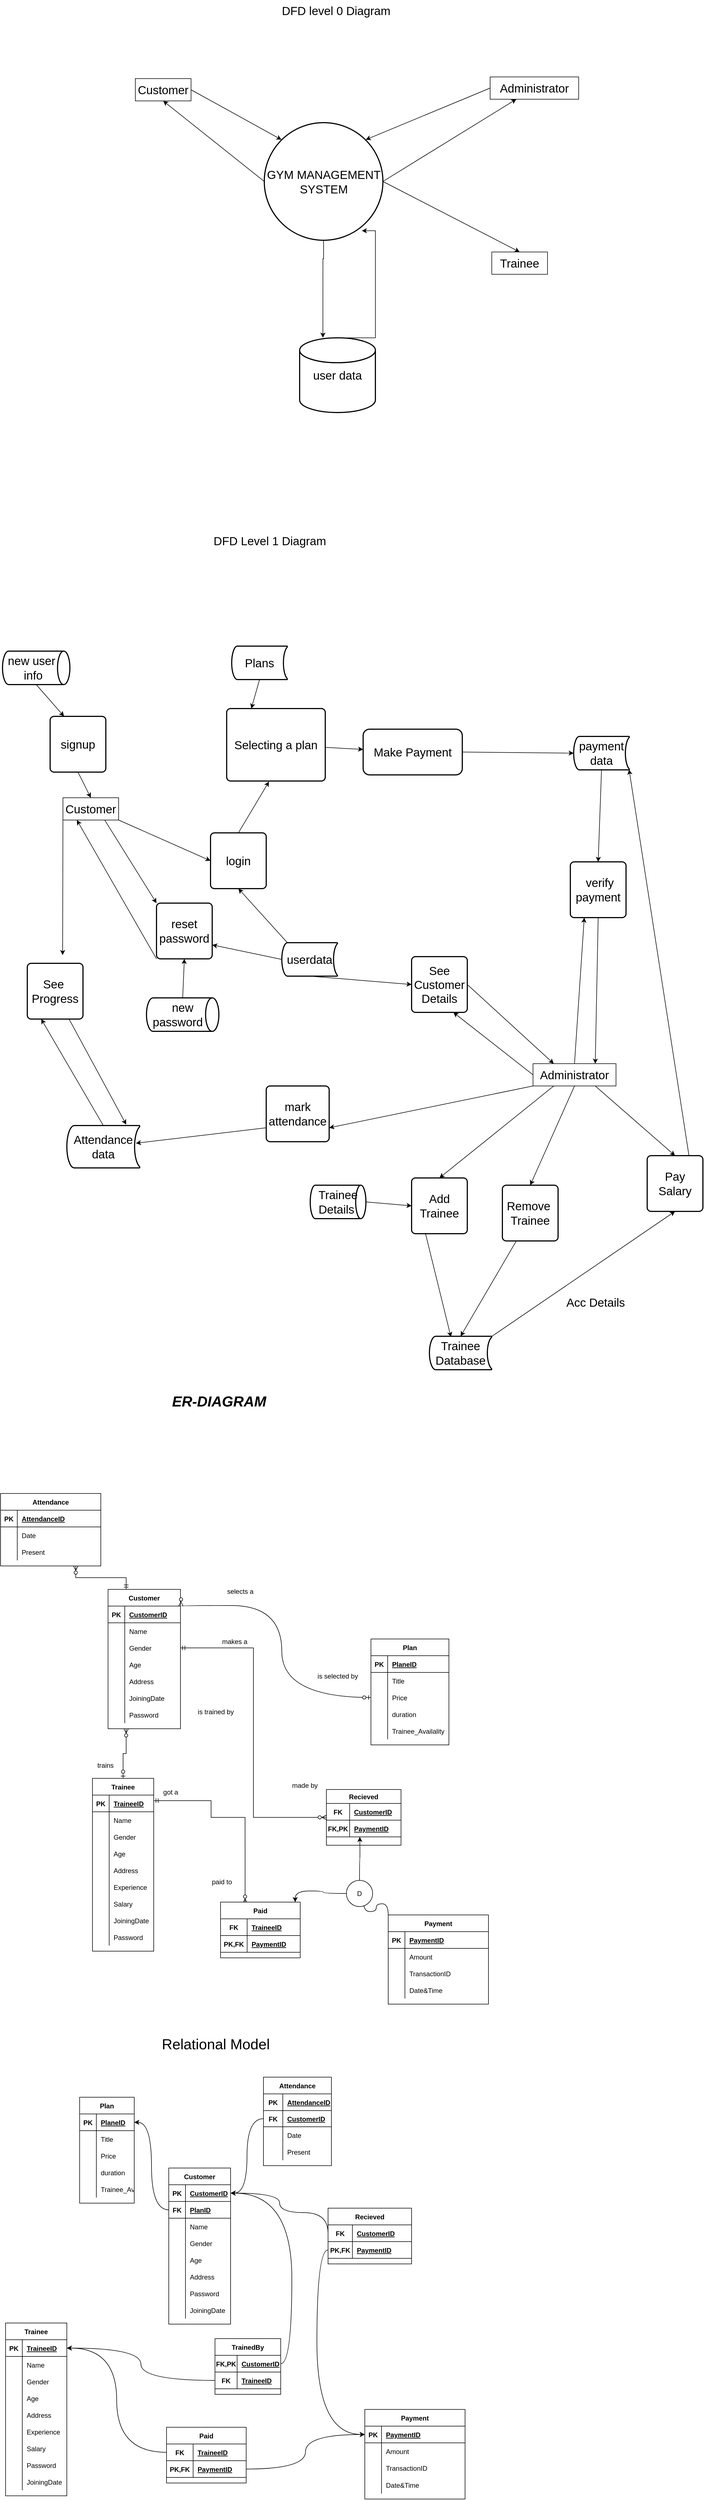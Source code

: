 <mxfile version="20.4.1" type="github">
  <diagram id="R2lEEEUBdFMjLlhIrx00" name="Page-1">
    <mxGraphModel dx="1749" dy="3598" grid="0" gridSize="10" guides="1" tooltips="1" connect="1" arrows="1" fold="1" page="0" pageScale="1" pageWidth="850" pageHeight="1100" math="0" shadow="0" extFonts="Permanent Marker^https://fonts.googleapis.com/css?family=Permanent+Marker">
      <root>
        <mxCell id="0" />
        <mxCell id="1" parent="0" />
        <mxCell id="L6zfUw9pDiK7lpSxR-4w-1" value="&#xa;" style="shape=partialRectangle;overflow=hidden;connectable=0;fillColor=none;top=0;left=0;bottom=0;right=0;align=left;spacingLeft=6;" parent="1" vertex="1">
          <mxGeometry x="120" y="210" width="220" height="30" as="geometry">
            <mxRectangle width="220" height="30" as="alternateBounds" />
          </mxGeometry>
        </mxCell>
        <mxCell id="L6zfUw9pDiK7lpSxR-4w-2" value="Customer" style="shape=table;startSize=30;container=1;collapsible=1;childLayout=tableLayout;fixedRows=1;rowLines=0;fontStyle=1;align=center;resizeLast=1;" parent="1" vertex="1">
          <mxGeometry x="118" y="71" width="130" height="250" as="geometry">
            <mxRectangle x="160" y="90" width="100" height="30" as="alternateBounds" />
          </mxGeometry>
        </mxCell>
        <mxCell id="L6zfUw9pDiK7lpSxR-4w-3" value="" style="shape=tableRow;horizontal=0;startSize=0;swimlaneHead=0;swimlaneBody=0;fillColor=none;collapsible=0;dropTarget=0;points=[[0,0.5],[1,0.5]];portConstraint=eastwest;top=0;left=0;right=0;bottom=1;" parent="L6zfUw9pDiK7lpSxR-4w-2" vertex="1">
          <mxGeometry y="30" width="130" height="30" as="geometry" />
        </mxCell>
        <mxCell id="L6zfUw9pDiK7lpSxR-4w-4" value="PK" style="shape=partialRectangle;connectable=0;fillColor=none;top=0;left=0;bottom=0;right=0;fontStyle=1;overflow=hidden;" parent="L6zfUw9pDiK7lpSxR-4w-3" vertex="1">
          <mxGeometry width="30" height="30" as="geometry">
            <mxRectangle width="30" height="30" as="alternateBounds" />
          </mxGeometry>
        </mxCell>
        <mxCell id="L6zfUw9pDiK7lpSxR-4w-5" value="CustomerID" style="shape=partialRectangle;connectable=0;fillColor=none;top=0;left=0;bottom=0;right=0;align=left;spacingLeft=6;fontStyle=5;overflow=hidden;" parent="L6zfUw9pDiK7lpSxR-4w-3" vertex="1">
          <mxGeometry x="30" width="100" height="30" as="geometry">
            <mxRectangle width="100" height="30" as="alternateBounds" />
          </mxGeometry>
        </mxCell>
        <mxCell id="L6zfUw9pDiK7lpSxR-4w-6" value="" style="shape=tableRow;horizontal=0;startSize=0;swimlaneHead=0;swimlaneBody=0;fillColor=none;collapsible=0;dropTarget=0;points=[[0,0.5],[1,0.5]];portConstraint=eastwest;top=0;left=0;right=0;bottom=0;" parent="L6zfUw9pDiK7lpSxR-4w-2" vertex="1">
          <mxGeometry y="60" width="130" height="30" as="geometry" />
        </mxCell>
        <mxCell id="L6zfUw9pDiK7lpSxR-4w-7" value="" style="shape=partialRectangle;connectable=0;fillColor=none;top=0;left=0;bottom=0;right=0;editable=1;overflow=hidden;" parent="L6zfUw9pDiK7lpSxR-4w-6" vertex="1">
          <mxGeometry width="30" height="30" as="geometry">
            <mxRectangle width="30" height="30" as="alternateBounds" />
          </mxGeometry>
        </mxCell>
        <mxCell id="L6zfUw9pDiK7lpSxR-4w-8" value="Name" style="shape=partialRectangle;connectable=0;fillColor=none;top=0;left=0;bottom=0;right=0;align=left;spacingLeft=6;overflow=hidden;" parent="L6zfUw9pDiK7lpSxR-4w-6" vertex="1">
          <mxGeometry x="30" width="100" height="30" as="geometry">
            <mxRectangle width="100" height="30" as="alternateBounds" />
          </mxGeometry>
        </mxCell>
        <mxCell id="L6zfUw9pDiK7lpSxR-4w-9" value="" style="shape=tableRow;horizontal=0;startSize=0;swimlaneHead=0;swimlaneBody=0;fillColor=none;collapsible=0;dropTarget=0;points=[[0,0.5],[1,0.5]];portConstraint=eastwest;top=0;left=0;right=0;bottom=0;" parent="L6zfUw9pDiK7lpSxR-4w-2" vertex="1">
          <mxGeometry y="90" width="130" height="30" as="geometry" />
        </mxCell>
        <mxCell id="L6zfUw9pDiK7lpSxR-4w-10" value="" style="shape=partialRectangle;connectable=0;fillColor=none;top=0;left=0;bottom=0;right=0;editable=1;overflow=hidden;" parent="L6zfUw9pDiK7lpSxR-4w-9" vertex="1">
          <mxGeometry width="30" height="30" as="geometry">
            <mxRectangle width="30" height="30" as="alternateBounds" />
          </mxGeometry>
        </mxCell>
        <mxCell id="L6zfUw9pDiK7lpSxR-4w-11" value="Gender" style="shape=partialRectangle;connectable=0;fillColor=none;top=0;left=0;bottom=0;right=0;align=left;spacingLeft=6;overflow=hidden;" parent="L6zfUw9pDiK7lpSxR-4w-9" vertex="1">
          <mxGeometry x="30" width="100" height="30" as="geometry">
            <mxRectangle width="100" height="30" as="alternateBounds" />
          </mxGeometry>
        </mxCell>
        <mxCell id="L6zfUw9pDiK7lpSxR-4w-12" value="" style="shape=tableRow;horizontal=0;startSize=0;swimlaneHead=0;swimlaneBody=0;fillColor=none;collapsible=0;dropTarget=0;points=[[0,0.5],[1,0.5]];portConstraint=eastwest;top=0;left=0;right=0;bottom=0;" parent="L6zfUw9pDiK7lpSxR-4w-2" vertex="1">
          <mxGeometry y="120" width="130" height="30" as="geometry" />
        </mxCell>
        <mxCell id="L6zfUw9pDiK7lpSxR-4w-13" value="" style="shape=partialRectangle;connectable=0;fillColor=none;top=0;left=0;bottom=0;right=0;editable=1;overflow=hidden;" parent="L6zfUw9pDiK7lpSxR-4w-12" vertex="1">
          <mxGeometry width="30" height="30" as="geometry">
            <mxRectangle width="30" height="30" as="alternateBounds" />
          </mxGeometry>
        </mxCell>
        <mxCell id="L6zfUw9pDiK7lpSxR-4w-14" value="Age" style="shape=partialRectangle;connectable=0;fillColor=none;top=0;left=0;bottom=0;right=0;align=left;spacingLeft=6;overflow=hidden;" parent="L6zfUw9pDiK7lpSxR-4w-12" vertex="1">
          <mxGeometry x="30" width="100" height="30" as="geometry">
            <mxRectangle width="100" height="30" as="alternateBounds" />
          </mxGeometry>
        </mxCell>
        <mxCell id="L6zfUw9pDiK7lpSxR-4w-358" value="" style="shape=tableRow;horizontal=0;startSize=0;swimlaneHead=0;swimlaneBody=0;fillColor=none;collapsible=0;dropTarget=0;points=[[0,0.5],[1,0.5]];portConstraint=eastwest;top=0;left=0;right=0;bottom=0;" parent="L6zfUw9pDiK7lpSxR-4w-2" vertex="1">
          <mxGeometry y="150" width="130" height="30" as="geometry" />
        </mxCell>
        <mxCell id="L6zfUw9pDiK7lpSxR-4w-359" value="" style="shape=partialRectangle;connectable=0;fillColor=none;top=0;left=0;bottom=0;right=0;editable=1;overflow=hidden;" parent="L6zfUw9pDiK7lpSxR-4w-358" vertex="1">
          <mxGeometry width="30" height="30" as="geometry">
            <mxRectangle width="30" height="30" as="alternateBounds" />
          </mxGeometry>
        </mxCell>
        <mxCell id="L6zfUw9pDiK7lpSxR-4w-360" value="Address" style="shape=partialRectangle;connectable=0;fillColor=none;top=0;left=0;bottom=0;right=0;align=left;spacingLeft=6;overflow=hidden;" parent="L6zfUw9pDiK7lpSxR-4w-358" vertex="1">
          <mxGeometry x="30" width="100" height="30" as="geometry">
            <mxRectangle width="100" height="30" as="alternateBounds" />
          </mxGeometry>
        </mxCell>
        <mxCell id="L6zfUw9pDiK7lpSxR-4w-361" value="" style="shape=tableRow;horizontal=0;startSize=0;swimlaneHead=0;swimlaneBody=0;fillColor=none;collapsible=0;dropTarget=0;points=[[0,0.5],[1,0.5]];portConstraint=eastwest;top=0;left=0;right=0;bottom=0;" parent="L6zfUw9pDiK7lpSxR-4w-2" vertex="1">
          <mxGeometry y="180" width="130" height="30" as="geometry" />
        </mxCell>
        <mxCell id="L6zfUw9pDiK7lpSxR-4w-362" value="" style="shape=partialRectangle;connectable=0;fillColor=none;top=0;left=0;bottom=0;right=0;editable=1;overflow=hidden;" parent="L6zfUw9pDiK7lpSxR-4w-361" vertex="1">
          <mxGeometry width="30" height="30" as="geometry">
            <mxRectangle width="30" height="30" as="alternateBounds" />
          </mxGeometry>
        </mxCell>
        <mxCell id="L6zfUw9pDiK7lpSxR-4w-363" value="JoiningDate" style="shape=partialRectangle;connectable=0;fillColor=none;top=0;left=0;bottom=0;right=0;align=left;spacingLeft=6;overflow=hidden;" parent="L6zfUw9pDiK7lpSxR-4w-361" vertex="1">
          <mxGeometry x="30" width="100" height="30" as="geometry">
            <mxRectangle width="100" height="30" as="alternateBounds" />
          </mxGeometry>
        </mxCell>
        <mxCell id="L6zfUw9pDiK7lpSxR-4w-15" value="" style="shape=tableRow;horizontal=0;startSize=0;swimlaneHead=0;swimlaneBody=0;fillColor=none;collapsible=0;dropTarget=0;points=[[0,0.5],[1,0.5]];portConstraint=eastwest;top=0;left=0;right=0;bottom=0;" parent="L6zfUw9pDiK7lpSxR-4w-2" vertex="1">
          <mxGeometry y="210" width="130" height="30" as="geometry" />
        </mxCell>
        <mxCell id="L6zfUw9pDiK7lpSxR-4w-16" value="" style="shape=partialRectangle;connectable=0;fillColor=none;top=0;left=0;bottom=0;right=0;editable=1;overflow=hidden;" parent="L6zfUw9pDiK7lpSxR-4w-15" vertex="1">
          <mxGeometry width="30" height="30" as="geometry">
            <mxRectangle width="30" height="30" as="alternateBounds" />
          </mxGeometry>
        </mxCell>
        <mxCell id="L6zfUw9pDiK7lpSxR-4w-17" value="Password" style="shape=partialRectangle;connectable=0;fillColor=none;top=0;left=0;bottom=0;right=0;align=left;spacingLeft=6;overflow=hidden;" parent="L6zfUw9pDiK7lpSxR-4w-15" vertex="1">
          <mxGeometry x="30" width="100" height="30" as="geometry">
            <mxRectangle width="100" height="30" as="alternateBounds" />
          </mxGeometry>
        </mxCell>
        <mxCell id="L6zfUw9pDiK7lpSxR-4w-21" value="Plan" style="shape=table;startSize=30;container=1;collapsible=1;childLayout=tableLayout;fixedRows=1;rowLines=0;fontStyle=1;align=center;resizeLast=1;" parent="1" vertex="1">
          <mxGeometry x="590" y="160" width="140" height="190" as="geometry">
            <mxRectangle x="590" y="160" width="70" height="30" as="alternateBounds" />
          </mxGeometry>
        </mxCell>
        <mxCell id="L6zfUw9pDiK7lpSxR-4w-22" value="" style="shape=tableRow;horizontal=0;startSize=0;swimlaneHead=0;swimlaneBody=0;fillColor=none;collapsible=0;dropTarget=0;points=[[0,0.5],[1,0.5]];portConstraint=eastwest;top=0;left=0;right=0;bottom=1;" parent="L6zfUw9pDiK7lpSxR-4w-21" vertex="1">
          <mxGeometry y="30" width="140" height="30" as="geometry" />
        </mxCell>
        <mxCell id="L6zfUw9pDiK7lpSxR-4w-23" value="PK" style="shape=partialRectangle;connectable=0;fillColor=none;top=0;left=0;bottom=0;right=0;fontStyle=1;overflow=hidden;" parent="L6zfUw9pDiK7lpSxR-4w-22" vertex="1">
          <mxGeometry width="30" height="30" as="geometry">
            <mxRectangle width="30" height="30" as="alternateBounds" />
          </mxGeometry>
        </mxCell>
        <mxCell id="L6zfUw9pDiK7lpSxR-4w-24" value="PlaneID" style="shape=partialRectangle;connectable=0;fillColor=none;top=0;left=0;bottom=0;right=0;align=left;spacingLeft=6;fontStyle=5;overflow=hidden;" parent="L6zfUw9pDiK7lpSxR-4w-22" vertex="1">
          <mxGeometry x="30" width="110" height="30" as="geometry">
            <mxRectangle width="110" height="30" as="alternateBounds" />
          </mxGeometry>
        </mxCell>
        <mxCell id="L6zfUw9pDiK7lpSxR-4w-25" value="" style="shape=tableRow;horizontal=0;startSize=0;swimlaneHead=0;swimlaneBody=0;fillColor=none;collapsible=0;dropTarget=0;points=[[0,0.5],[1,0.5]];portConstraint=eastwest;top=0;left=0;right=0;bottom=0;" parent="L6zfUw9pDiK7lpSxR-4w-21" vertex="1">
          <mxGeometry y="60" width="140" height="30" as="geometry" />
        </mxCell>
        <mxCell id="L6zfUw9pDiK7lpSxR-4w-26" value="" style="shape=partialRectangle;connectable=0;fillColor=none;top=0;left=0;bottom=0;right=0;editable=1;overflow=hidden;" parent="L6zfUw9pDiK7lpSxR-4w-25" vertex="1">
          <mxGeometry width="30" height="30" as="geometry">
            <mxRectangle width="30" height="30" as="alternateBounds" />
          </mxGeometry>
        </mxCell>
        <mxCell id="L6zfUw9pDiK7lpSxR-4w-27" value="Title" style="shape=partialRectangle;connectable=0;fillColor=none;top=0;left=0;bottom=0;right=0;align=left;spacingLeft=6;overflow=hidden;" parent="L6zfUw9pDiK7lpSxR-4w-25" vertex="1">
          <mxGeometry x="30" width="110" height="30" as="geometry">
            <mxRectangle width="110" height="30" as="alternateBounds" />
          </mxGeometry>
        </mxCell>
        <mxCell id="L6zfUw9pDiK7lpSxR-4w-28" value="" style="shape=tableRow;horizontal=0;startSize=0;swimlaneHead=0;swimlaneBody=0;fillColor=none;collapsible=0;dropTarget=0;points=[[0,0.5],[1,0.5]];portConstraint=eastwest;top=0;left=0;right=0;bottom=0;" parent="L6zfUw9pDiK7lpSxR-4w-21" vertex="1">
          <mxGeometry y="90" width="140" height="30" as="geometry" />
        </mxCell>
        <mxCell id="L6zfUw9pDiK7lpSxR-4w-29" value="" style="shape=partialRectangle;connectable=0;fillColor=none;top=0;left=0;bottom=0;right=0;editable=1;overflow=hidden;" parent="L6zfUw9pDiK7lpSxR-4w-28" vertex="1">
          <mxGeometry width="30" height="30" as="geometry">
            <mxRectangle width="30" height="30" as="alternateBounds" />
          </mxGeometry>
        </mxCell>
        <mxCell id="L6zfUw9pDiK7lpSxR-4w-30" value="Price" style="shape=partialRectangle;connectable=0;fillColor=none;top=0;left=0;bottom=0;right=0;align=left;spacingLeft=6;overflow=hidden;" parent="L6zfUw9pDiK7lpSxR-4w-28" vertex="1">
          <mxGeometry x="30" width="110" height="30" as="geometry">
            <mxRectangle width="110" height="30" as="alternateBounds" />
          </mxGeometry>
        </mxCell>
        <mxCell id="L6zfUw9pDiK7lpSxR-4w-31" value="" style="shape=tableRow;horizontal=0;startSize=0;swimlaneHead=0;swimlaneBody=0;fillColor=none;collapsible=0;dropTarget=0;points=[[0,0.5],[1,0.5]];portConstraint=eastwest;top=0;left=0;right=0;bottom=0;" parent="L6zfUw9pDiK7lpSxR-4w-21" vertex="1">
          <mxGeometry y="120" width="140" height="30" as="geometry" />
        </mxCell>
        <mxCell id="L6zfUw9pDiK7lpSxR-4w-32" value="" style="shape=partialRectangle;connectable=0;fillColor=none;top=0;left=0;bottom=0;right=0;editable=1;overflow=hidden;" parent="L6zfUw9pDiK7lpSxR-4w-31" vertex="1">
          <mxGeometry width="30" height="30" as="geometry">
            <mxRectangle width="30" height="30" as="alternateBounds" />
          </mxGeometry>
        </mxCell>
        <mxCell id="L6zfUw9pDiK7lpSxR-4w-33" value="duration" style="shape=partialRectangle;connectable=0;fillColor=none;top=0;left=0;bottom=0;right=0;align=left;spacingLeft=6;overflow=hidden;" parent="L6zfUw9pDiK7lpSxR-4w-31" vertex="1">
          <mxGeometry x="30" width="110" height="30" as="geometry">
            <mxRectangle width="110" height="30" as="alternateBounds" />
          </mxGeometry>
        </mxCell>
        <mxCell id="L6zfUw9pDiK7lpSxR-4w-34" value="" style="shape=tableRow;horizontal=0;startSize=0;swimlaneHead=0;swimlaneBody=0;fillColor=none;collapsible=0;dropTarget=0;points=[[0,0.5],[1,0.5]];portConstraint=eastwest;top=0;left=0;right=0;bottom=0;" parent="L6zfUw9pDiK7lpSxR-4w-21" vertex="1">
          <mxGeometry y="150" width="140" height="30" as="geometry" />
        </mxCell>
        <mxCell id="L6zfUw9pDiK7lpSxR-4w-35" value="" style="shape=partialRectangle;connectable=0;fillColor=none;top=0;left=0;bottom=0;right=0;editable=1;overflow=hidden;" parent="L6zfUw9pDiK7lpSxR-4w-34" vertex="1">
          <mxGeometry width="30" height="30" as="geometry">
            <mxRectangle width="30" height="30" as="alternateBounds" />
          </mxGeometry>
        </mxCell>
        <mxCell id="L6zfUw9pDiK7lpSxR-4w-36" value="Trainee_Availality" style="shape=partialRectangle;connectable=0;fillColor=none;top=0;left=0;bottom=0;right=0;align=left;spacingLeft=6;overflow=hidden;" parent="L6zfUw9pDiK7lpSxR-4w-34" vertex="1">
          <mxGeometry x="30" width="110" height="30" as="geometry">
            <mxRectangle width="110" height="30" as="alternateBounds" />
          </mxGeometry>
        </mxCell>
        <mxCell id="L6zfUw9pDiK7lpSxR-4w-38" value="Trainee" style="shape=table;startSize=30;container=1;collapsible=1;childLayout=tableLayout;fixedRows=1;rowLines=0;fontStyle=1;align=center;resizeLast=1;" parent="1" vertex="1">
          <mxGeometry x="90" y="410" width="110" height="310" as="geometry" />
        </mxCell>
        <mxCell id="L6zfUw9pDiK7lpSxR-4w-39" value="" style="shape=tableRow;horizontal=0;startSize=0;swimlaneHead=0;swimlaneBody=0;fillColor=none;collapsible=0;dropTarget=0;points=[[0,0.5],[1,0.5]];portConstraint=eastwest;top=0;left=0;right=0;bottom=1;" parent="L6zfUw9pDiK7lpSxR-4w-38" vertex="1">
          <mxGeometry y="30" width="110" height="30" as="geometry" />
        </mxCell>
        <mxCell id="L6zfUw9pDiK7lpSxR-4w-40" value="PK" style="shape=partialRectangle;connectable=0;fillColor=none;top=0;left=0;bottom=0;right=0;fontStyle=1;overflow=hidden;" parent="L6zfUw9pDiK7lpSxR-4w-39" vertex="1">
          <mxGeometry width="30" height="30" as="geometry">
            <mxRectangle width="30" height="30" as="alternateBounds" />
          </mxGeometry>
        </mxCell>
        <mxCell id="L6zfUw9pDiK7lpSxR-4w-41" value="TraineeID" style="shape=partialRectangle;connectable=0;fillColor=none;top=0;left=0;bottom=0;right=0;align=left;spacingLeft=6;fontStyle=5;overflow=hidden;" parent="L6zfUw9pDiK7lpSxR-4w-39" vertex="1">
          <mxGeometry x="30" width="80" height="30" as="geometry">
            <mxRectangle width="80" height="30" as="alternateBounds" />
          </mxGeometry>
        </mxCell>
        <mxCell id="L6zfUw9pDiK7lpSxR-4w-42" value="" style="shape=tableRow;horizontal=0;startSize=0;swimlaneHead=0;swimlaneBody=0;fillColor=none;collapsible=0;dropTarget=0;points=[[0,0.5],[1,0.5]];portConstraint=eastwest;top=0;left=0;right=0;bottom=0;" parent="L6zfUw9pDiK7lpSxR-4w-38" vertex="1">
          <mxGeometry y="60" width="110" height="30" as="geometry" />
        </mxCell>
        <mxCell id="L6zfUw9pDiK7lpSxR-4w-43" value="" style="shape=partialRectangle;connectable=0;fillColor=none;top=0;left=0;bottom=0;right=0;editable=1;overflow=hidden;" parent="L6zfUw9pDiK7lpSxR-4w-42" vertex="1">
          <mxGeometry width="30" height="30" as="geometry">
            <mxRectangle width="30" height="30" as="alternateBounds" />
          </mxGeometry>
        </mxCell>
        <mxCell id="L6zfUw9pDiK7lpSxR-4w-44" value="Name" style="shape=partialRectangle;connectable=0;fillColor=none;top=0;left=0;bottom=0;right=0;align=left;spacingLeft=6;overflow=hidden;" parent="L6zfUw9pDiK7lpSxR-4w-42" vertex="1">
          <mxGeometry x="30" width="80" height="30" as="geometry">
            <mxRectangle width="80" height="30" as="alternateBounds" />
          </mxGeometry>
        </mxCell>
        <mxCell id="L6zfUw9pDiK7lpSxR-4w-45" value="" style="shape=tableRow;horizontal=0;startSize=0;swimlaneHead=0;swimlaneBody=0;fillColor=none;collapsible=0;dropTarget=0;points=[[0,0.5],[1,0.5]];portConstraint=eastwest;top=0;left=0;right=0;bottom=0;" parent="L6zfUw9pDiK7lpSxR-4w-38" vertex="1">
          <mxGeometry y="90" width="110" height="30" as="geometry" />
        </mxCell>
        <mxCell id="L6zfUw9pDiK7lpSxR-4w-46" value="" style="shape=partialRectangle;connectable=0;fillColor=none;top=0;left=0;bottom=0;right=0;editable=1;overflow=hidden;" parent="L6zfUw9pDiK7lpSxR-4w-45" vertex="1">
          <mxGeometry width="30" height="30" as="geometry">
            <mxRectangle width="30" height="30" as="alternateBounds" />
          </mxGeometry>
        </mxCell>
        <mxCell id="L6zfUw9pDiK7lpSxR-4w-47" value="Gender" style="shape=partialRectangle;connectable=0;fillColor=none;top=0;left=0;bottom=0;right=0;align=left;spacingLeft=6;overflow=hidden;" parent="L6zfUw9pDiK7lpSxR-4w-45" vertex="1">
          <mxGeometry x="30" width="80" height="30" as="geometry">
            <mxRectangle width="80" height="30" as="alternateBounds" />
          </mxGeometry>
        </mxCell>
        <mxCell id="L6zfUw9pDiK7lpSxR-4w-48" value="" style="shape=tableRow;horizontal=0;startSize=0;swimlaneHead=0;swimlaneBody=0;fillColor=none;collapsible=0;dropTarget=0;points=[[0,0.5],[1,0.5]];portConstraint=eastwest;top=0;left=0;right=0;bottom=0;" parent="L6zfUw9pDiK7lpSxR-4w-38" vertex="1">
          <mxGeometry y="120" width="110" height="30" as="geometry" />
        </mxCell>
        <mxCell id="L6zfUw9pDiK7lpSxR-4w-49" value="" style="shape=partialRectangle;connectable=0;fillColor=none;top=0;left=0;bottom=0;right=0;editable=1;overflow=hidden;" parent="L6zfUw9pDiK7lpSxR-4w-48" vertex="1">
          <mxGeometry width="30" height="30" as="geometry">
            <mxRectangle width="30" height="30" as="alternateBounds" />
          </mxGeometry>
        </mxCell>
        <mxCell id="L6zfUw9pDiK7lpSxR-4w-50" value="Age" style="shape=partialRectangle;connectable=0;fillColor=none;top=0;left=0;bottom=0;right=0;align=left;spacingLeft=6;overflow=hidden;" parent="L6zfUw9pDiK7lpSxR-4w-48" vertex="1">
          <mxGeometry x="30" width="80" height="30" as="geometry">
            <mxRectangle width="80" height="30" as="alternateBounds" />
          </mxGeometry>
        </mxCell>
        <mxCell id="L6zfUw9pDiK7lpSxR-4w-51" value="" style="shape=tableRow;horizontal=0;startSize=0;swimlaneHead=0;swimlaneBody=0;fillColor=none;collapsible=0;dropTarget=0;points=[[0,0.5],[1,0.5]];portConstraint=eastwest;top=0;left=0;right=0;bottom=0;" parent="L6zfUw9pDiK7lpSxR-4w-38" vertex="1">
          <mxGeometry y="150" width="110" height="30" as="geometry" />
        </mxCell>
        <mxCell id="L6zfUw9pDiK7lpSxR-4w-52" value="" style="shape=partialRectangle;connectable=0;fillColor=none;top=0;left=0;bottom=0;right=0;editable=1;overflow=hidden;" parent="L6zfUw9pDiK7lpSxR-4w-51" vertex="1">
          <mxGeometry width="30" height="30" as="geometry">
            <mxRectangle width="30" height="30" as="alternateBounds" />
          </mxGeometry>
        </mxCell>
        <mxCell id="L6zfUw9pDiK7lpSxR-4w-53" value="Address" style="shape=partialRectangle;connectable=0;fillColor=none;top=0;left=0;bottom=0;right=0;align=left;spacingLeft=6;overflow=hidden;" parent="L6zfUw9pDiK7lpSxR-4w-51" vertex="1">
          <mxGeometry x="30" width="80" height="30" as="geometry">
            <mxRectangle width="80" height="30" as="alternateBounds" />
          </mxGeometry>
        </mxCell>
        <mxCell id="L6zfUw9pDiK7lpSxR-4w-54" value="" style="shape=tableRow;horizontal=0;startSize=0;swimlaneHead=0;swimlaneBody=0;fillColor=none;collapsible=0;dropTarget=0;points=[[0,0.5],[1,0.5]];portConstraint=eastwest;top=0;left=0;right=0;bottom=0;" parent="L6zfUw9pDiK7lpSxR-4w-38" vertex="1">
          <mxGeometry y="180" width="110" height="30" as="geometry" />
        </mxCell>
        <mxCell id="L6zfUw9pDiK7lpSxR-4w-55" value="" style="shape=partialRectangle;connectable=0;fillColor=none;top=0;left=0;bottom=0;right=0;editable=1;overflow=hidden;" parent="L6zfUw9pDiK7lpSxR-4w-54" vertex="1">
          <mxGeometry width="30" height="30" as="geometry">
            <mxRectangle width="30" height="30" as="alternateBounds" />
          </mxGeometry>
        </mxCell>
        <mxCell id="L6zfUw9pDiK7lpSxR-4w-56" value="Experience" style="shape=partialRectangle;connectable=0;fillColor=none;top=0;left=0;bottom=0;right=0;align=left;spacingLeft=6;overflow=hidden;" parent="L6zfUw9pDiK7lpSxR-4w-54" vertex="1">
          <mxGeometry x="30" width="80" height="30" as="geometry">
            <mxRectangle width="80" height="30" as="alternateBounds" />
          </mxGeometry>
        </mxCell>
        <mxCell id="L6zfUw9pDiK7lpSxR-4w-355" value="" style="shape=tableRow;horizontal=0;startSize=0;swimlaneHead=0;swimlaneBody=0;fillColor=none;collapsible=0;dropTarget=0;points=[[0,0.5],[1,0.5]];portConstraint=eastwest;top=0;left=0;right=0;bottom=0;" parent="L6zfUw9pDiK7lpSxR-4w-38" vertex="1">
          <mxGeometry y="210" width="110" height="30" as="geometry" />
        </mxCell>
        <mxCell id="L6zfUw9pDiK7lpSxR-4w-356" value="" style="shape=partialRectangle;connectable=0;fillColor=none;top=0;left=0;bottom=0;right=0;editable=1;overflow=hidden;" parent="L6zfUw9pDiK7lpSxR-4w-355" vertex="1">
          <mxGeometry width="30" height="30" as="geometry">
            <mxRectangle width="30" height="30" as="alternateBounds" />
          </mxGeometry>
        </mxCell>
        <mxCell id="L6zfUw9pDiK7lpSxR-4w-357" value="Salary" style="shape=partialRectangle;connectable=0;fillColor=none;top=0;left=0;bottom=0;right=0;align=left;spacingLeft=6;overflow=hidden;" parent="L6zfUw9pDiK7lpSxR-4w-355" vertex="1">
          <mxGeometry x="30" width="80" height="30" as="geometry">
            <mxRectangle width="80" height="30" as="alternateBounds" />
          </mxGeometry>
        </mxCell>
        <mxCell id="L6zfUw9pDiK7lpSxR-4w-364" value="" style="shape=tableRow;horizontal=0;startSize=0;swimlaneHead=0;swimlaneBody=0;fillColor=none;collapsible=0;dropTarget=0;points=[[0,0.5],[1,0.5]];portConstraint=eastwest;top=0;left=0;right=0;bottom=0;" parent="L6zfUw9pDiK7lpSxR-4w-38" vertex="1">
          <mxGeometry y="240" width="110" height="30" as="geometry" />
        </mxCell>
        <mxCell id="L6zfUw9pDiK7lpSxR-4w-365" value="" style="shape=partialRectangle;connectable=0;fillColor=none;top=0;left=0;bottom=0;right=0;editable=1;overflow=hidden;" parent="L6zfUw9pDiK7lpSxR-4w-364" vertex="1">
          <mxGeometry width="30" height="30" as="geometry">
            <mxRectangle width="30" height="30" as="alternateBounds" />
          </mxGeometry>
        </mxCell>
        <mxCell id="L6zfUw9pDiK7lpSxR-4w-366" value="JoiningDate" style="shape=partialRectangle;connectable=0;fillColor=none;top=0;left=0;bottom=0;right=0;align=left;spacingLeft=6;overflow=hidden;" parent="L6zfUw9pDiK7lpSxR-4w-364" vertex="1">
          <mxGeometry x="30" width="80" height="30" as="geometry">
            <mxRectangle width="80" height="30" as="alternateBounds" />
          </mxGeometry>
        </mxCell>
        <mxCell id="L6zfUw9pDiK7lpSxR-4w-57" value="" style="shape=tableRow;horizontal=0;startSize=0;swimlaneHead=0;swimlaneBody=0;fillColor=none;collapsible=0;dropTarget=0;points=[[0,0.5],[1,0.5]];portConstraint=eastwest;top=0;left=0;right=0;bottom=0;" parent="L6zfUw9pDiK7lpSxR-4w-38" vertex="1">
          <mxGeometry y="270" width="110" height="30" as="geometry" />
        </mxCell>
        <mxCell id="L6zfUw9pDiK7lpSxR-4w-58" value="" style="shape=partialRectangle;connectable=0;fillColor=none;top=0;left=0;bottom=0;right=0;editable=1;overflow=hidden;" parent="L6zfUw9pDiK7lpSxR-4w-57" vertex="1">
          <mxGeometry width="30" height="30" as="geometry">
            <mxRectangle width="30" height="30" as="alternateBounds" />
          </mxGeometry>
        </mxCell>
        <mxCell id="L6zfUw9pDiK7lpSxR-4w-59" value="Password" style="shape=partialRectangle;connectable=0;fillColor=none;top=0;left=0;bottom=0;right=0;align=left;spacingLeft=6;overflow=hidden;" parent="L6zfUw9pDiK7lpSxR-4w-57" vertex="1">
          <mxGeometry x="30" width="80" height="30" as="geometry">
            <mxRectangle width="80" height="30" as="alternateBounds" />
          </mxGeometry>
        </mxCell>
        <mxCell id="L6zfUw9pDiK7lpSxR-4w-60" value="" style="edgeStyle=elbowEdgeStyle;fontSize=12;html=1;endArrow=ERzeroToMany;startArrow=ERzeroToOne;rounded=0;elbow=vertical;entryX=0.25;entryY=1;entryDx=0;entryDy=0;exitX=0.5;exitY=0;exitDx=0;exitDy=0;" parent="1" source="L6zfUw9pDiK7lpSxR-4w-38" target="L6zfUw9pDiK7lpSxR-4w-2" edge="1">
          <mxGeometry width="100" height="100" relative="1" as="geometry">
            <mxPoint x="260" y="405" as="sourcePoint" />
            <mxPoint x="180" y="300" as="targetPoint" />
          </mxGeometry>
        </mxCell>
        <mxCell id="L6zfUw9pDiK7lpSxR-4w-62" value="selects a" style="text;html=1;align=center;verticalAlign=middle;resizable=0;points=[];autosize=1;strokeColor=none;fillColor=none;" parent="1" vertex="1">
          <mxGeometry x="320" y="60" width="70" height="30" as="geometry" />
        </mxCell>
        <mxCell id="L6zfUw9pDiK7lpSxR-4w-63" value="is selected by" style="text;html=1;align=center;verticalAlign=middle;resizable=0;points=[];autosize=1;strokeColor=none;fillColor=none;" parent="1" vertex="1">
          <mxGeometry x="480" y="212" width="100" height="30" as="geometry" />
        </mxCell>
        <mxCell id="L6zfUw9pDiK7lpSxR-4w-64" value="" style="edgeStyle=orthogonalEdgeStyle;fontSize=12;html=1;endArrow=ERzeroToMany;startArrow=ERzeroToOne;rounded=0;elbow=vertical;entryX=1.006;entryY=0;entryDx=0;entryDy=0;entryPerimeter=0;exitX=0;exitY=0.5;exitDx=0;exitDy=0;curved=1;" parent="1" source="L6zfUw9pDiK7lpSxR-4w-28" target="L6zfUw9pDiK7lpSxR-4w-3" edge="1">
          <mxGeometry width="100" height="100" relative="1" as="geometry">
            <mxPoint x="390" y="360" as="sourcePoint" />
            <mxPoint x="490" y="260" as="targetPoint" />
            <Array as="points">
              <mxPoint x="430" y="265" />
              <mxPoint x="430" y="100" />
            </Array>
          </mxGeometry>
        </mxCell>
        <mxCell id="L6zfUw9pDiK7lpSxR-4w-65" value="trains" style="text;html=1;align=center;verticalAlign=middle;resizable=0;points=[];autosize=1;strokeColor=none;fillColor=none;" parent="1" vertex="1">
          <mxGeometry x="88" y="372" width="50" height="30" as="geometry" />
        </mxCell>
        <mxCell id="L6zfUw9pDiK7lpSxR-4w-66" value="is trained by" style="text;html=1;align=center;verticalAlign=middle;resizable=0;points=[];autosize=1;strokeColor=none;fillColor=none;" parent="1" vertex="1">
          <mxGeometry x="265.5" y="276" width="90" height="30" as="geometry" />
        </mxCell>
        <mxCell id="L6zfUw9pDiK7lpSxR-4w-212" style="edgeStyle=orthogonalEdgeStyle;curved=1;rounded=0;orthogonalLoop=1;jettySize=auto;html=1;exitX=0;exitY=0;exitDx=0;exitDy=0;" parent="1" source="L6zfUw9pDiK7lpSxR-4w-67" edge="1">
          <mxGeometry relative="1" as="geometry">
            <mxPoint x="577" y="628" as="targetPoint" />
          </mxGeometry>
        </mxCell>
        <mxCell id="L6zfUw9pDiK7lpSxR-4w-67" value="Payment" style="shape=table;startSize=30;container=1;collapsible=1;childLayout=tableLayout;fixedRows=1;rowLines=0;fontStyle=1;align=center;resizeLast=1;" parent="1" vertex="1">
          <mxGeometry x="621" y="655" width="180" height="160" as="geometry" />
        </mxCell>
        <mxCell id="L6zfUw9pDiK7lpSxR-4w-68" value="" style="shape=tableRow;horizontal=0;startSize=0;swimlaneHead=0;swimlaneBody=0;fillColor=none;collapsible=0;dropTarget=0;points=[[0,0.5],[1,0.5]];portConstraint=eastwest;top=0;left=0;right=0;bottom=1;" parent="L6zfUw9pDiK7lpSxR-4w-67" vertex="1">
          <mxGeometry y="30" width="180" height="30" as="geometry" />
        </mxCell>
        <mxCell id="L6zfUw9pDiK7lpSxR-4w-69" value="PK" style="shape=partialRectangle;connectable=0;fillColor=none;top=0;left=0;bottom=0;right=0;fontStyle=1;overflow=hidden;" parent="L6zfUw9pDiK7lpSxR-4w-68" vertex="1">
          <mxGeometry width="30" height="30" as="geometry">
            <mxRectangle width="30" height="30" as="alternateBounds" />
          </mxGeometry>
        </mxCell>
        <mxCell id="L6zfUw9pDiK7lpSxR-4w-70" value="PaymentID" style="shape=partialRectangle;connectable=0;fillColor=none;top=0;left=0;bottom=0;right=0;align=left;spacingLeft=6;fontStyle=5;overflow=hidden;" parent="L6zfUw9pDiK7lpSxR-4w-68" vertex="1">
          <mxGeometry x="30" width="150" height="30" as="geometry">
            <mxRectangle width="150" height="30" as="alternateBounds" />
          </mxGeometry>
        </mxCell>
        <mxCell id="L6zfUw9pDiK7lpSxR-4w-71" value="" style="shape=tableRow;horizontal=0;startSize=0;swimlaneHead=0;swimlaneBody=0;fillColor=none;collapsible=0;dropTarget=0;points=[[0,0.5],[1,0.5]];portConstraint=eastwest;top=0;left=0;right=0;bottom=0;" parent="L6zfUw9pDiK7lpSxR-4w-67" vertex="1">
          <mxGeometry y="60" width="180" height="30" as="geometry" />
        </mxCell>
        <mxCell id="L6zfUw9pDiK7lpSxR-4w-72" value="" style="shape=partialRectangle;connectable=0;fillColor=none;top=0;left=0;bottom=0;right=0;editable=1;overflow=hidden;" parent="L6zfUw9pDiK7lpSxR-4w-71" vertex="1">
          <mxGeometry width="30" height="30" as="geometry">
            <mxRectangle width="30" height="30" as="alternateBounds" />
          </mxGeometry>
        </mxCell>
        <mxCell id="L6zfUw9pDiK7lpSxR-4w-73" value="Amount" style="shape=partialRectangle;connectable=0;fillColor=none;top=0;left=0;bottom=0;right=0;align=left;spacingLeft=6;overflow=hidden;" parent="L6zfUw9pDiK7lpSxR-4w-71" vertex="1">
          <mxGeometry x="30" width="150" height="30" as="geometry">
            <mxRectangle width="150" height="30" as="alternateBounds" />
          </mxGeometry>
        </mxCell>
        <mxCell id="L6zfUw9pDiK7lpSxR-4w-74" value="" style="shape=tableRow;horizontal=0;startSize=0;swimlaneHead=0;swimlaneBody=0;fillColor=none;collapsible=0;dropTarget=0;points=[[0,0.5],[1,0.5]];portConstraint=eastwest;top=0;left=0;right=0;bottom=0;" parent="L6zfUw9pDiK7lpSxR-4w-67" vertex="1">
          <mxGeometry y="90" width="180" height="30" as="geometry" />
        </mxCell>
        <mxCell id="L6zfUw9pDiK7lpSxR-4w-75" value="" style="shape=partialRectangle;connectable=0;fillColor=none;top=0;left=0;bottom=0;right=0;editable=1;overflow=hidden;" parent="L6zfUw9pDiK7lpSxR-4w-74" vertex="1">
          <mxGeometry width="30" height="30" as="geometry">
            <mxRectangle width="30" height="30" as="alternateBounds" />
          </mxGeometry>
        </mxCell>
        <mxCell id="L6zfUw9pDiK7lpSxR-4w-76" value="TransactionID" style="shape=partialRectangle;connectable=0;fillColor=none;top=0;left=0;bottom=0;right=0;align=left;spacingLeft=6;overflow=hidden;" parent="L6zfUw9pDiK7lpSxR-4w-74" vertex="1">
          <mxGeometry x="30" width="150" height="30" as="geometry">
            <mxRectangle width="150" height="30" as="alternateBounds" />
          </mxGeometry>
        </mxCell>
        <mxCell id="L6zfUw9pDiK7lpSxR-4w-77" value="" style="shape=tableRow;horizontal=0;startSize=0;swimlaneHead=0;swimlaneBody=0;fillColor=none;collapsible=0;dropTarget=0;points=[[0,0.5],[1,0.5]];portConstraint=eastwest;top=0;left=0;right=0;bottom=0;" parent="L6zfUw9pDiK7lpSxR-4w-67" vertex="1">
          <mxGeometry y="120" width="180" height="30" as="geometry" />
        </mxCell>
        <mxCell id="L6zfUw9pDiK7lpSxR-4w-78" value="" style="shape=partialRectangle;connectable=0;fillColor=none;top=0;left=0;bottom=0;right=0;editable=1;overflow=hidden;" parent="L6zfUw9pDiK7lpSxR-4w-77" vertex="1">
          <mxGeometry width="30" height="30" as="geometry">
            <mxRectangle width="30" height="30" as="alternateBounds" />
          </mxGeometry>
        </mxCell>
        <mxCell id="L6zfUw9pDiK7lpSxR-4w-79" value="Date&amp;Time" style="shape=partialRectangle;connectable=0;fillColor=none;top=0;left=0;bottom=0;right=0;align=left;spacingLeft=6;overflow=hidden;" parent="L6zfUw9pDiK7lpSxR-4w-77" vertex="1">
          <mxGeometry x="30" width="150" height="30" as="geometry">
            <mxRectangle width="150" height="30" as="alternateBounds" />
          </mxGeometry>
        </mxCell>
        <mxCell id="L6zfUw9pDiK7lpSxR-4w-80" value="" style="edgeStyle=orthogonalEdgeStyle;fontSize=12;html=1;endArrow=ERzeroToMany;startArrow=ERmandOne;rounded=0;elbow=vertical;exitX=1;exitY=0.5;exitDx=0;exitDy=0;entryX=0;entryY=0.5;entryDx=0;entryDy=0;" parent="1" source="L6zfUw9pDiK7lpSxR-4w-9" target="L6zfUw9pDiK7lpSxR-4w-195" edge="1">
          <mxGeometry width="100" height="100" relative="1" as="geometry">
            <mxPoint x="370" y="420" as="sourcePoint" />
            <mxPoint x="470" y="320" as="targetPoint" />
          </mxGeometry>
        </mxCell>
        <mxCell id="L6zfUw9pDiK7lpSxR-4w-84" value="makes a" style="text;html=1;align=center;verticalAlign=middle;resizable=0;points=[];autosize=1;strokeColor=none;fillColor=none;" parent="1" vertex="1">
          <mxGeometry x="310" y="150" width="70" height="30" as="geometry" />
        </mxCell>
        <mxCell id="L6zfUw9pDiK7lpSxR-4w-85" value="" style="edgeStyle=orthogonalEdgeStyle;fontSize=12;html=1;endArrow=ERzeroToMany;startArrow=ERmandOne;rounded=0;elbow=vertical;exitX=1;exitY=0.5;exitDx=0;exitDy=0;entryX=0.308;entryY=0.02;entryDx=0;entryDy=0;entryPerimeter=0;" parent="1" target="L6zfUw9pDiK7lpSxR-4w-367" edge="1">
          <mxGeometry width="100" height="100" relative="1" as="geometry">
            <mxPoint x="200" y="450" as="sourcePoint" />
            <mxPoint x="363.5" y="625" as="targetPoint" />
            <Array as="points">
              <mxPoint x="303" y="450" />
              <mxPoint x="303" y="480" />
              <mxPoint x="364" y="480" />
            </Array>
          </mxGeometry>
        </mxCell>
        <mxCell id="L6zfUw9pDiK7lpSxR-4w-86" value="got a" style="text;html=1;align=center;verticalAlign=middle;resizable=0;points=[];autosize=1;strokeColor=none;fillColor=none;" parent="1" vertex="1">
          <mxGeometry x="205" y="420" width="50" height="30" as="geometry" />
        </mxCell>
        <mxCell id="L6zfUw9pDiK7lpSxR-4w-87" value="paid to" style="text;html=1;align=center;verticalAlign=middle;resizable=0;points=[];autosize=1;strokeColor=none;fillColor=none;" parent="1" vertex="1">
          <mxGeometry x="292" y="581" width="60" height="30" as="geometry" />
        </mxCell>
        <mxCell id="L6zfUw9pDiK7lpSxR-4w-88" value="made by" style="text;html=1;align=center;verticalAlign=middle;resizable=0;points=[];autosize=1;strokeColor=none;fillColor=none;" parent="1" vertex="1">
          <mxGeometry x="436" y="408" width="70" height="30" as="geometry" />
        </mxCell>
        <mxCell id="L6zfUw9pDiK7lpSxR-4w-89" value="Attendance" style="shape=table;startSize=30;container=1;collapsible=1;childLayout=tableLayout;fixedRows=1;rowLines=0;fontStyle=1;align=center;resizeLast=1;" parent="1" vertex="1">
          <mxGeometry x="-75" y="-101" width="180" height="130" as="geometry" />
        </mxCell>
        <mxCell id="L6zfUw9pDiK7lpSxR-4w-90" value="" style="shape=tableRow;horizontal=0;startSize=0;swimlaneHead=0;swimlaneBody=0;fillColor=none;collapsible=0;dropTarget=0;points=[[0,0.5],[1,0.5]];portConstraint=eastwest;top=0;left=0;right=0;bottom=1;" parent="L6zfUw9pDiK7lpSxR-4w-89" vertex="1">
          <mxGeometry y="30" width="180" height="30" as="geometry" />
        </mxCell>
        <mxCell id="L6zfUw9pDiK7lpSxR-4w-91" value="PK" style="shape=partialRectangle;connectable=0;fillColor=none;top=0;left=0;bottom=0;right=0;fontStyle=1;overflow=hidden;" parent="L6zfUw9pDiK7lpSxR-4w-90" vertex="1">
          <mxGeometry width="30" height="30" as="geometry">
            <mxRectangle width="30" height="30" as="alternateBounds" />
          </mxGeometry>
        </mxCell>
        <mxCell id="L6zfUw9pDiK7lpSxR-4w-92" value="AttendanceID" style="shape=partialRectangle;connectable=0;fillColor=none;top=0;left=0;bottom=0;right=0;align=left;spacingLeft=6;fontStyle=5;overflow=hidden;" parent="L6zfUw9pDiK7lpSxR-4w-90" vertex="1">
          <mxGeometry x="30" width="150" height="30" as="geometry">
            <mxRectangle width="150" height="30" as="alternateBounds" />
          </mxGeometry>
        </mxCell>
        <mxCell id="L6zfUw9pDiK7lpSxR-4w-93" value="" style="shape=tableRow;horizontal=0;startSize=0;swimlaneHead=0;swimlaneBody=0;fillColor=none;collapsible=0;dropTarget=0;points=[[0,0.5],[1,0.5]];portConstraint=eastwest;top=0;left=0;right=0;bottom=0;" parent="L6zfUw9pDiK7lpSxR-4w-89" vertex="1">
          <mxGeometry y="60" width="180" height="30" as="geometry" />
        </mxCell>
        <mxCell id="L6zfUw9pDiK7lpSxR-4w-94" value="" style="shape=partialRectangle;connectable=0;fillColor=none;top=0;left=0;bottom=0;right=0;editable=1;overflow=hidden;" parent="L6zfUw9pDiK7lpSxR-4w-93" vertex="1">
          <mxGeometry width="30" height="30" as="geometry">
            <mxRectangle width="30" height="30" as="alternateBounds" />
          </mxGeometry>
        </mxCell>
        <mxCell id="L6zfUw9pDiK7lpSxR-4w-95" value="Date" style="shape=partialRectangle;connectable=0;fillColor=none;top=0;left=0;bottom=0;right=0;align=left;spacingLeft=6;overflow=hidden;" parent="L6zfUw9pDiK7lpSxR-4w-93" vertex="1">
          <mxGeometry x="30" width="150" height="30" as="geometry">
            <mxRectangle width="150" height="30" as="alternateBounds" />
          </mxGeometry>
        </mxCell>
        <mxCell id="L6zfUw9pDiK7lpSxR-4w-96" value="" style="shape=tableRow;horizontal=0;startSize=0;swimlaneHead=0;swimlaneBody=0;fillColor=none;collapsible=0;dropTarget=0;points=[[0,0.5],[1,0.5]];portConstraint=eastwest;top=0;left=0;right=0;bottom=0;" parent="L6zfUw9pDiK7lpSxR-4w-89" vertex="1">
          <mxGeometry y="90" width="180" height="30" as="geometry" />
        </mxCell>
        <mxCell id="L6zfUw9pDiK7lpSxR-4w-97" value="" style="shape=partialRectangle;connectable=0;fillColor=none;top=0;left=0;bottom=0;right=0;editable=1;overflow=hidden;" parent="L6zfUw9pDiK7lpSxR-4w-96" vertex="1">
          <mxGeometry width="30" height="30" as="geometry">
            <mxRectangle width="30" height="30" as="alternateBounds" />
          </mxGeometry>
        </mxCell>
        <mxCell id="L6zfUw9pDiK7lpSxR-4w-98" value="Present" style="shape=partialRectangle;connectable=0;fillColor=none;top=0;left=0;bottom=0;right=0;align=left;spacingLeft=6;overflow=hidden;" parent="L6zfUw9pDiK7lpSxR-4w-96" vertex="1">
          <mxGeometry x="30" width="150" height="30" as="geometry">
            <mxRectangle width="150" height="30" as="alternateBounds" />
          </mxGeometry>
        </mxCell>
        <mxCell id="L6zfUw9pDiK7lpSxR-4w-108" value="" style="edgeStyle=elbowEdgeStyle;fontSize=12;html=1;endArrow=ERzeroToMany;startArrow=ERmandOne;rounded=0;elbow=vertical;exitX=0.25;exitY=0;exitDx=0;exitDy=0;entryX=0.75;entryY=1;entryDx=0;entryDy=0;" parent="1" source="L6zfUw9pDiK7lpSxR-4w-2" target="L6zfUw9pDiK7lpSxR-4w-89" edge="1">
          <mxGeometry width="100" height="100" relative="1" as="geometry">
            <mxPoint x="140" y="122" as="sourcePoint" />
            <mxPoint x="-66" y="17" as="targetPoint" />
          </mxGeometry>
        </mxCell>
        <mxCell id="L6zfUw9pDiK7lpSxR-4w-125" value="Customer" style="shape=table;startSize=30;container=1;collapsible=1;childLayout=tableLayout;fixedRows=1;rowLines=0;fontStyle=1;align=center;resizeLast=1;" parent="1" vertex="1">
          <mxGeometry x="227" y="1109" width="111" height="280" as="geometry">
            <mxRectangle x="160" y="90" width="100" height="30" as="alternateBounds" />
          </mxGeometry>
        </mxCell>
        <mxCell id="L6zfUw9pDiK7lpSxR-4w-190" value="" style="shape=tableRow;horizontal=0;startSize=0;swimlaneHead=0;swimlaneBody=0;fillColor=none;collapsible=0;dropTarget=0;points=[[0,0.5],[1,0.5]];portConstraint=eastwest;top=0;left=0;right=0;bottom=1;" parent="L6zfUw9pDiK7lpSxR-4w-125" vertex="1">
          <mxGeometry y="30" width="111" height="30" as="geometry" />
        </mxCell>
        <mxCell id="L6zfUw9pDiK7lpSxR-4w-191" value="PK" style="shape=partialRectangle;connectable=0;fillColor=none;top=0;left=0;bottom=0;right=0;fontStyle=1;overflow=hidden;" parent="L6zfUw9pDiK7lpSxR-4w-190" vertex="1">
          <mxGeometry width="30" height="30" as="geometry">
            <mxRectangle width="30" height="30" as="alternateBounds" />
          </mxGeometry>
        </mxCell>
        <mxCell id="L6zfUw9pDiK7lpSxR-4w-192" value="CustomerID" style="shape=partialRectangle;connectable=0;fillColor=none;top=0;left=0;bottom=0;right=0;align=left;spacingLeft=6;fontStyle=5;overflow=hidden;" parent="L6zfUw9pDiK7lpSxR-4w-190" vertex="1">
          <mxGeometry x="30" width="81" height="30" as="geometry">
            <mxRectangle width="81" height="30" as="alternateBounds" />
          </mxGeometry>
        </mxCell>
        <mxCell id="L6zfUw9pDiK7lpSxR-4w-155" value="" style="shape=tableRow;horizontal=0;startSize=0;swimlaneHead=0;swimlaneBody=0;fillColor=none;collapsible=0;dropTarget=0;points=[[0,0.5],[1,0.5]];portConstraint=eastwest;top=0;left=0;right=0;bottom=1;" parent="L6zfUw9pDiK7lpSxR-4w-125" vertex="1">
          <mxGeometry y="60" width="111" height="30" as="geometry" />
        </mxCell>
        <mxCell id="L6zfUw9pDiK7lpSxR-4w-156" value="FK" style="shape=partialRectangle;connectable=0;fillColor=none;top=0;left=0;bottom=0;right=0;fontStyle=1;overflow=hidden;" parent="L6zfUw9pDiK7lpSxR-4w-155" vertex="1">
          <mxGeometry width="30" height="30" as="geometry">
            <mxRectangle width="30" height="30" as="alternateBounds" />
          </mxGeometry>
        </mxCell>
        <mxCell id="L6zfUw9pDiK7lpSxR-4w-157" value="PlanID" style="shape=partialRectangle;connectable=0;fillColor=none;top=0;left=0;bottom=0;right=0;align=left;spacingLeft=6;fontStyle=5;overflow=hidden;" parent="L6zfUw9pDiK7lpSxR-4w-155" vertex="1">
          <mxGeometry x="30" width="81" height="30" as="geometry">
            <mxRectangle width="81" height="30" as="alternateBounds" />
          </mxGeometry>
        </mxCell>
        <mxCell id="L6zfUw9pDiK7lpSxR-4w-129" value="" style="shape=tableRow;horizontal=0;startSize=0;swimlaneHead=0;swimlaneBody=0;fillColor=none;collapsible=0;dropTarget=0;points=[[0,0.5],[1,0.5]];portConstraint=eastwest;top=0;left=0;right=0;bottom=0;" parent="L6zfUw9pDiK7lpSxR-4w-125" vertex="1">
          <mxGeometry y="90" width="111" height="30" as="geometry" />
        </mxCell>
        <mxCell id="L6zfUw9pDiK7lpSxR-4w-130" value="" style="shape=partialRectangle;connectable=0;fillColor=none;top=0;left=0;bottom=0;right=0;editable=1;overflow=hidden;" parent="L6zfUw9pDiK7lpSxR-4w-129" vertex="1">
          <mxGeometry width="30" height="30" as="geometry">
            <mxRectangle width="30" height="30" as="alternateBounds" />
          </mxGeometry>
        </mxCell>
        <mxCell id="L6zfUw9pDiK7lpSxR-4w-131" value="Name" style="shape=partialRectangle;connectable=0;fillColor=none;top=0;left=0;bottom=0;right=0;align=left;spacingLeft=6;overflow=hidden;" parent="L6zfUw9pDiK7lpSxR-4w-129" vertex="1">
          <mxGeometry x="30" width="81" height="30" as="geometry">
            <mxRectangle width="81" height="30" as="alternateBounds" />
          </mxGeometry>
        </mxCell>
        <mxCell id="L6zfUw9pDiK7lpSxR-4w-132" value="" style="shape=tableRow;horizontal=0;startSize=0;swimlaneHead=0;swimlaneBody=0;fillColor=none;collapsible=0;dropTarget=0;points=[[0,0.5],[1,0.5]];portConstraint=eastwest;top=0;left=0;right=0;bottom=0;" parent="L6zfUw9pDiK7lpSxR-4w-125" vertex="1">
          <mxGeometry y="120" width="111" height="30" as="geometry" />
        </mxCell>
        <mxCell id="L6zfUw9pDiK7lpSxR-4w-133" value="" style="shape=partialRectangle;connectable=0;fillColor=none;top=0;left=0;bottom=0;right=0;editable=1;overflow=hidden;" parent="L6zfUw9pDiK7lpSxR-4w-132" vertex="1">
          <mxGeometry width="30" height="30" as="geometry">
            <mxRectangle width="30" height="30" as="alternateBounds" />
          </mxGeometry>
        </mxCell>
        <mxCell id="L6zfUw9pDiK7lpSxR-4w-134" value="Gender" style="shape=partialRectangle;connectable=0;fillColor=none;top=0;left=0;bottom=0;right=0;align=left;spacingLeft=6;overflow=hidden;" parent="L6zfUw9pDiK7lpSxR-4w-132" vertex="1">
          <mxGeometry x="30" width="81" height="30" as="geometry">
            <mxRectangle width="81" height="30" as="alternateBounds" />
          </mxGeometry>
        </mxCell>
        <mxCell id="L6zfUw9pDiK7lpSxR-4w-135" value="" style="shape=tableRow;horizontal=0;startSize=0;swimlaneHead=0;swimlaneBody=0;fillColor=none;collapsible=0;dropTarget=0;points=[[0,0.5],[1,0.5]];portConstraint=eastwest;top=0;left=0;right=0;bottom=0;" parent="L6zfUw9pDiK7lpSxR-4w-125" vertex="1">
          <mxGeometry y="150" width="111" height="30" as="geometry" />
        </mxCell>
        <mxCell id="L6zfUw9pDiK7lpSxR-4w-136" value="" style="shape=partialRectangle;connectable=0;fillColor=none;top=0;left=0;bottom=0;right=0;editable=1;overflow=hidden;" parent="L6zfUw9pDiK7lpSxR-4w-135" vertex="1">
          <mxGeometry width="30" height="30" as="geometry">
            <mxRectangle width="30" height="30" as="alternateBounds" />
          </mxGeometry>
        </mxCell>
        <mxCell id="L6zfUw9pDiK7lpSxR-4w-137" value="Age" style="shape=partialRectangle;connectable=0;fillColor=none;top=0;left=0;bottom=0;right=0;align=left;spacingLeft=6;overflow=hidden;" parent="L6zfUw9pDiK7lpSxR-4w-135" vertex="1">
          <mxGeometry x="30" width="81" height="30" as="geometry">
            <mxRectangle width="81" height="30" as="alternateBounds" />
          </mxGeometry>
        </mxCell>
        <mxCell id="L6zfUw9pDiK7lpSxR-4w-138" value="" style="shape=tableRow;horizontal=0;startSize=0;swimlaneHead=0;swimlaneBody=0;fillColor=none;collapsible=0;dropTarget=0;points=[[0,0.5],[1,0.5]];portConstraint=eastwest;top=0;left=0;right=0;bottom=0;" parent="L6zfUw9pDiK7lpSxR-4w-125" vertex="1">
          <mxGeometry y="180" width="111" height="30" as="geometry" />
        </mxCell>
        <mxCell id="L6zfUw9pDiK7lpSxR-4w-139" value="" style="shape=partialRectangle;connectable=0;fillColor=none;top=0;left=0;bottom=0;right=0;editable=1;overflow=hidden;" parent="L6zfUw9pDiK7lpSxR-4w-138" vertex="1">
          <mxGeometry width="30" height="30" as="geometry">
            <mxRectangle width="30" height="30" as="alternateBounds" />
          </mxGeometry>
        </mxCell>
        <mxCell id="L6zfUw9pDiK7lpSxR-4w-140" value="Address" style="shape=partialRectangle;connectable=0;fillColor=none;top=0;left=0;bottom=0;right=0;align=left;spacingLeft=6;overflow=hidden;" parent="L6zfUw9pDiK7lpSxR-4w-138" vertex="1">
          <mxGeometry x="30" width="81" height="30" as="geometry">
            <mxRectangle width="81" height="30" as="alternateBounds" />
          </mxGeometry>
        </mxCell>
        <mxCell id="L6zfUw9pDiK7lpSxR-4w-346" value="" style="shape=tableRow;horizontal=0;startSize=0;swimlaneHead=0;swimlaneBody=0;fillColor=none;collapsible=0;dropTarget=0;points=[[0,0.5],[1,0.5]];portConstraint=eastwest;top=0;left=0;right=0;bottom=0;" parent="L6zfUw9pDiK7lpSxR-4w-125" vertex="1">
          <mxGeometry y="210" width="111" height="30" as="geometry" />
        </mxCell>
        <mxCell id="L6zfUw9pDiK7lpSxR-4w-347" value="" style="shape=partialRectangle;connectable=0;fillColor=none;top=0;left=0;bottom=0;right=0;editable=1;overflow=hidden;" parent="L6zfUw9pDiK7lpSxR-4w-346" vertex="1">
          <mxGeometry width="30" height="30" as="geometry">
            <mxRectangle width="30" height="30" as="alternateBounds" />
          </mxGeometry>
        </mxCell>
        <mxCell id="L6zfUw9pDiK7lpSxR-4w-348" value="Password" style="shape=partialRectangle;connectable=0;fillColor=none;top=0;left=0;bottom=0;right=0;align=left;spacingLeft=6;overflow=hidden;" parent="L6zfUw9pDiK7lpSxR-4w-346" vertex="1">
          <mxGeometry x="30" width="81" height="30" as="geometry">
            <mxRectangle width="81" height="30" as="alternateBounds" />
          </mxGeometry>
        </mxCell>
        <mxCell id="L6zfUw9pDiK7lpSxR-4w-349" value="" style="shape=tableRow;horizontal=0;startSize=0;swimlaneHead=0;swimlaneBody=0;fillColor=none;collapsible=0;dropTarget=0;points=[[0,0.5],[1,0.5]];portConstraint=eastwest;top=0;left=0;right=0;bottom=0;" parent="L6zfUw9pDiK7lpSxR-4w-125" vertex="1">
          <mxGeometry y="240" width="111" height="30" as="geometry" />
        </mxCell>
        <mxCell id="L6zfUw9pDiK7lpSxR-4w-350" value="" style="shape=partialRectangle;connectable=0;fillColor=none;top=0;left=0;bottom=0;right=0;editable=1;overflow=hidden;" parent="L6zfUw9pDiK7lpSxR-4w-349" vertex="1">
          <mxGeometry width="30" height="30" as="geometry">
            <mxRectangle width="30" height="30" as="alternateBounds" />
          </mxGeometry>
        </mxCell>
        <mxCell id="L6zfUw9pDiK7lpSxR-4w-351" value="JoiningDate" style="shape=partialRectangle;connectable=0;fillColor=none;top=0;left=0;bottom=0;right=0;align=left;spacingLeft=6;overflow=hidden;" parent="L6zfUw9pDiK7lpSxR-4w-349" vertex="1">
          <mxGeometry x="30" width="81" height="30" as="geometry">
            <mxRectangle width="81" height="30" as="alternateBounds" />
          </mxGeometry>
        </mxCell>
        <mxCell id="L6zfUw9pDiK7lpSxR-4w-141" value="Attendance" style="shape=table;startSize=30;container=1;collapsible=1;childLayout=tableLayout;fixedRows=1;rowLines=0;fontStyle=1;align=center;resizeLast=1;" parent="1" vertex="1">
          <mxGeometry x="397" y="946" width="122" height="158.75" as="geometry" />
        </mxCell>
        <mxCell id="L6zfUw9pDiK7lpSxR-4w-142" value="" style="shape=tableRow;horizontal=0;startSize=0;swimlaneHead=0;swimlaneBody=0;fillColor=none;collapsible=0;dropTarget=0;points=[[0,0.5],[1,0.5]];portConstraint=eastwest;top=0;left=0;right=0;bottom=1;" parent="L6zfUw9pDiK7lpSxR-4w-141" vertex="1">
          <mxGeometry y="30" width="122" height="30" as="geometry" />
        </mxCell>
        <mxCell id="L6zfUw9pDiK7lpSxR-4w-143" value="PK" style="shape=partialRectangle;connectable=0;fillColor=none;top=0;left=0;bottom=0;right=0;fontStyle=1;overflow=hidden;" parent="L6zfUw9pDiK7lpSxR-4w-142" vertex="1">
          <mxGeometry width="34.75" height="30" as="geometry">
            <mxRectangle width="34.75" height="30" as="alternateBounds" />
          </mxGeometry>
        </mxCell>
        <mxCell id="L6zfUw9pDiK7lpSxR-4w-144" value="AttendanceID" style="shape=partialRectangle;connectable=0;fillColor=none;top=0;left=0;bottom=0;right=0;align=left;spacingLeft=6;fontStyle=5;overflow=hidden;" parent="L6zfUw9pDiK7lpSxR-4w-142" vertex="1">
          <mxGeometry x="34.75" width="87.25" height="30" as="geometry">
            <mxRectangle width="87.25" height="30" as="alternateBounds" />
          </mxGeometry>
        </mxCell>
        <mxCell id="L6zfUw9pDiK7lpSxR-4w-151" value="" style="shape=tableRow;horizontal=0;startSize=0;swimlaneHead=0;swimlaneBody=0;fillColor=none;collapsible=0;dropTarget=0;points=[[0,0.5],[1,0.5]];portConstraint=eastwest;top=0;left=0;right=0;bottom=1;" parent="L6zfUw9pDiK7lpSxR-4w-141" vertex="1">
          <mxGeometry y="60" width="122" height="29" as="geometry" />
        </mxCell>
        <mxCell id="L6zfUw9pDiK7lpSxR-4w-152" value="FK" style="shape=partialRectangle;connectable=0;fillColor=none;top=0;left=0;bottom=0;right=0;fontStyle=1;overflow=hidden;" parent="L6zfUw9pDiK7lpSxR-4w-151" vertex="1">
          <mxGeometry width="34.75" height="29" as="geometry">
            <mxRectangle width="34.75" height="29" as="alternateBounds" />
          </mxGeometry>
        </mxCell>
        <mxCell id="L6zfUw9pDiK7lpSxR-4w-153" value="CustomerID" style="shape=partialRectangle;connectable=0;fillColor=none;top=0;left=0;bottom=0;right=0;align=left;spacingLeft=6;fontStyle=5;overflow=hidden;" parent="L6zfUw9pDiK7lpSxR-4w-151" vertex="1">
          <mxGeometry x="34.75" width="87.25" height="29" as="geometry">
            <mxRectangle width="87.25" height="29" as="alternateBounds" />
          </mxGeometry>
        </mxCell>
        <mxCell id="L6zfUw9pDiK7lpSxR-4w-145" value="" style="shape=tableRow;horizontal=0;startSize=0;swimlaneHead=0;swimlaneBody=0;fillColor=none;collapsible=0;dropTarget=0;points=[[0,0.5],[1,0.5]];portConstraint=eastwest;top=0;left=0;right=0;bottom=0;" parent="L6zfUw9pDiK7lpSxR-4w-141" vertex="1">
          <mxGeometry y="89" width="122" height="30" as="geometry" />
        </mxCell>
        <mxCell id="L6zfUw9pDiK7lpSxR-4w-146" value="" style="shape=partialRectangle;connectable=0;fillColor=none;top=0;left=0;bottom=0;right=0;editable=1;overflow=hidden;" parent="L6zfUw9pDiK7lpSxR-4w-145" vertex="1">
          <mxGeometry width="34.75" height="30" as="geometry">
            <mxRectangle width="34.75" height="30" as="alternateBounds" />
          </mxGeometry>
        </mxCell>
        <mxCell id="L6zfUw9pDiK7lpSxR-4w-147" value="Date" style="shape=partialRectangle;connectable=0;fillColor=none;top=0;left=0;bottom=0;right=0;align=left;spacingLeft=6;overflow=hidden;" parent="L6zfUw9pDiK7lpSxR-4w-145" vertex="1">
          <mxGeometry x="34.75" width="87.25" height="30" as="geometry">
            <mxRectangle width="87.25" height="30" as="alternateBounds" />
          </mxGeometry>
        </mxCell>
        <mxCell id="L6zfUw9pDiK7lpSxR-4w-148" value="" style="shape=tableRow;horizontal=0;startSize=0;swimlaneHead=0;swimlaneBody=0;fillColor=none;collapsible=0;dropTarget=0;points=[[0,0.5],[1,0.5]];portConstraint=eastwest;top=0;left=0;right=0;bottom=0;" parent="L6zfUw9pDiK7lpSxR-4w-141" vertex="1">
          <mxGeometry y="119" width="122" height="30" as="geometry" />
        </mxCell>
        <mxCell id="L6zfUw9pDiK7lpSxR-4w-149" value="" style="shape=partialRectangle;connectable=0;fillColor=none;top=0;left=0;bottom=0;right=0;editable=1;overflow=hidden;" parent="L6zfUw9pDiK7lpSxR-4w-148" vertex="1">
          <mxGeometry width="34.75" height="30" as="geometry">
            <mxRectangle width="34.75" height="30" as="alternateBounds" />
          </mxGeometry>
        </mxCell>
        <mxCell id="L6zfUw9pDiK7lpSxR-4w-150" value="Present" style="shape=partialRectangle;connectable=0;fillColor=none;top=0;left=0;bottom=0;right=0;align=left;spacingLeft=6;overflow=hidden;" parent="L6zfUw9pDiK7lpSxR-4w-148" vertex="1">
          <mxGeometry x="34.75" width="87.25" height="30" as="geometry">
            <mxRectangle width="87.25" height="30" as="alternateBounds" />
          </mxGeometry>
        </mxCell>
        <mxCell id="L6zfUw9pDiK7lpSxR-4w-154" style="edgeStyle=orthogonalEdgeStyle;rounded=0;orthogonalLoop=1;jettySize=auto;html=1;exitX=0;exitY=0.5;exitDx=0;exitDy=0;entryX=1;entryY=0.5;entryDx=0;entryDy=0;curved=1;" parent="1" source="L6zfUw9pDiK7lpSxR-4w-151" target="L6zfUw9pDiK7lpSxR-4w-190" edge="1">
          <mxGeometry relative="1" as="geometry" />
        </mxCell>
        <mxCell id="L6zfUw9pDiK7lpSxR-4w-158" value="TrainedBy" style="shape=table;startSize=30;container=1;collapsible=1;childLayout=tableLayout;fixedRows=1;rowLines=0;fontStyle=1;align=center;resizeLast=1;rounded=0;" parent="1" vertex="1">
          <mxGeometry x="310" y="1415" width="118" height="100" as="geometry" />
        </mxCell>
        <mxCell id="L6zfUw9pDiK7lpSxR-4w-159" value="" style="shape=tableRow;horizontal=0;startSize=0;swimlaneHead=0;swimlaneBody=0;fillColor=none;collapsible=0;dropTarget=0;points=[[0,0.5],[1,0.5]];portConstraint=eastwest;top=0;left=0;right=0;bottom=1;rounded=0;" parent="L6zfUw9pDiK7lpSxR-4w-158" vertex="1">
          <mxGeometry y="30" width="118" height="30" as="geometry" />
        </mxCell>
        <mxCell id="L6zfUw9pDiK7lpSxR-4w-160" value="FK,PK" style="shape=partialRectangle;connectable=0;fillColor=none;top=0;left=0;bottom=0;right=0;fontStyle=1;overflow=hidden;rounded=0;" parent="L6zfUw9pDiK7lpSxR-4w-159" vertex="1">
          <mxGeometry width="39.75" height="30" as="geometry">
            <mxRectangle width="39.75" height="30" as="alternateBounds" />
          </mxGeometry>
        </mxCell>
        <mxCell id="L6zfUw9pDiK7lpSxR-4w-161" value="CustomerID" style="shape=partialRectangle;connectable=0;fillColor=none;top=0;left=0;bottom=0;right=0;align=left;spacingLeft=6;fontStyle=5;overflow=hidden;rounded=0;" parent="L6zfUw9pDiK7lpSxR-4w-159" vertex="1">
          <mxGeometry x="39.75" width="78.25" height="30" as="geometry">
            <mxRectangle width="78.25" height="30" as="alternateBounds" />
          </mxGeometry>
        </mxCell>
        <mxCell id="L6zfUw9pDiK7lpSxR-4w-171" value="" style="shape=tableRow;horizontal=0;startSize=0;swimlaneHead=0;swimlaneBody=0;fillColor=none;collapsible=0;dropTarget=0;points=[[0,0.5],[1,0.5]];portConstraint=eastwest;top=0;left=0;right=0;bottom=1;rounded=0;" parent="L6zfUw9pDiK7lpSxR-4w-158" vertex="1">
          <mxGeometry y="60" width="118" height="30" as="geometry" />
        </mxCell>
        <mxCell id="L6zfUw9pDiK7lpSxR-4w-172" value="FK" style="shape=partialRectangle;connectable=0;fillColor=none;top=0;left=0;bottom=0;right=0;fontStyle=1;overflow=hidden;rounded=0;" parent="L6zfUw9pDiK7lpSxR-4w-171" vertex="1">
          <mxGeometry width="39.75" height="30" as="geometry">
            <mxRectangle width="39.75" height="30" as="alternateBounds" />
          </mxGeometry>
        </mxCell>
        <mxCell id="L6zfUw9pDiK7lpSxR-4w-173" value="TraineeID" style="shape=partialRectangle;connectable=0;fillColor=none;top=0;left=0;bottom=0;right=0;align=left;spacingLeft=6;fontStyle=5;overflow=hidden;rounded=0;" parent="L6zfUw9pDiK7lpSxR-4w-171" vertex="1">
          <mxGeometry x="39.75" width="78.25" height="30" as="geometry">
            <mxRectangle width="78.25" height="30" as="alternateBounds" />
          </mxGeometry>
        </mxCell>
        <mxCell id="L6zfUw9pDiK7lpSxR-4w-174" value="Plan" style="shape=table;startSize=30;container=1;collapsible=1;childLayout=tableLayout;fixedRows=1;rowLines=0;fontStyle=1;align=center;resizeLast=1;" parent="1" vertex="1">
          <mxGeometry x="67" y="982" width="98" height="190" as="geometry">
            <mxRectangle x="590" y="160" width="70" height="30" as="alternateBounds" />
          </mxGeometry>
        </mxCell>
        <mxCell id="L6zfUw9pDiK7lpSxR-4w-175" value="" style="shape=tableRow;horizontal=0;startSize=0;swimlaneHead=0;swimlaneBody=0;fillColor=none;collapsible=0;dropTarget=0;points=[[0,0.5],[1,0.5]];portConstraint=eastwest;top=0;left=0;right=0;bottom=1;" parent="L6zfUw9pDiK7lpSxR-4w-174" vertex="1">
          <mxGeometry y="30" width="98" height="30" as="geometry" />
        </mxCell>
        <mxCell id="L6zfUw9pDiK7lpSxR-4w-176" value="PK" style="shape=partialRectangle;connectable=0;fillColor=none;top=0;left=0;bottom=0;right=0;fontStyle=1;overflow=hidden;" parent="L6zfUw9pDiK7lpSxR-4w-175" vertex="1">
          <mxGeometry width="30" height="30" as="geometry">
            <mxRectangle width="30" height="30" as="alternateBounds" />
          </mxGeometry>
        </mxCell>
        <mxCell id="L6zfUw9pDiK7lpSxR-4w-177" value="PlaneID" style="shape=partialRectangle;connectable=0;fillColor=none;top=0;left=0;bottom=0;right=0;align=left;spacingLeft=6;fontStyle=5;overflow=hidden;" parent="L6zfUw9pDiK7lpSxR-4w-175" vertex="1">
          <mxGeometry x="30" width="68" height="30" as="geometry">
            <mxRectangle width="68" height="30" as="alternateBounds" />
          </mxGeometry>
        </mxCell>
        <mxCell id="L6zfUw9pDiK7lpSxR-4w-178" value="" style="shape=tableRow;horizontal=0;startSize=0;swimlaneHead=0;swimlaneBody=0;fillColor=none;collapsible=0;dropTarget=0;points=[[0,0.5],[1,0.5]];portConstraint=eastwest;top=0;left=0;right=0;bottom=0;" parent="L6zfUw9pDiK7lpSxR-4w-174" vertex="1">
          <mxGeometry y="60" width="98" height="30" as="geometry" />
        </mxCell>
        <mxCell id="L6zfUw9pDiK7lpSxR-4w-179" value="" style="shape=partialRectangle;connectable=0;fillColor=none;top=0;left=0;bottom=0;right=0;editable=1;overflow=hidden;" parent="L6zfUw9pDiK7lpSxR-4w-178" vertex="1">
          <mxGeometry width="30" height="30" as="geometry">
            <mxRectangle width="30" height="30" as="alternateBounds" />
          </mxGeometry>
        </mxCell>
        <mxCell id="L6zfUw9pDiK7lpSxR-4w-180" value="Title" style="shape=partialRectangle;connectable=0;fillColor=none;top=0;left=0;bottom=0;right=0;align=left;spacingLeft=6;overflow=hidden;" parent="L6zfUw9pDiK7lpSxR-4w-178" vertex="1">
          <mxGeometry x="30" width="68" height="30" as="geometry">
            <mxRectangle width="68" height="30" as="alternateBounds" />
          </mxGeometry>
        </mxCell>
        <mxCell id="L6zfUw9pDiK7lpSxR-4w-181" value="" style="shape=tableRow;horizontal=0;startSize=0;swimlaneHead=0;swimlaneBody=0;fillColor=none;collapsible=0;dropTarget=0;points=[[0,0.5],[1,0.5]];portConstraint=eastwest;top=0;left=0;right=0;bottom=0;" parent="L6zfUw9pDiK7lpSxR-4w-174" vertex="1">
          <mxGeometry y="90" width="98" height="30" as="geometry" />
        </mxCell>
        <mxCell id="L6zfUw9pDiK7lpSxR-4w-182" value="" style="shape=partialRectangle;connectable=0;fillColor=none;top=0;left=0;bottom=0;right=0;editable=1;overflow=hidden;" parent="L6zfUw9pDiK7lpSxR-4w-181" vertex="1">
          <mxGeometry width="30" height="30" as="geometry">
            <mxRectangle width="30" height="30" as="alternateBounds" />
          </mxGeometry>
        </mxCell>
        <mxCell id="L6zfUw9pDiK7lpSxR-4w-183" value="Price" style="shape=partialRectangle;connectable=0;fillColor=none;top=0;left=0;bottom=0;right=0;align=left;spacingLeft=6;overflow=hidden;" parent="L6zfUw9pDiK7lpSxR-4w-181" vertex="1">
          <mxGeometry x="30" width="68" height="30" as="geometry">
            <mxRectangle width="68" height="30" as="alternateBounds" />
          </mxGeometry>
        </mxCell>
        <mxCell id="L6zfUw9pDiK7lpSxR-4w-184" value="" style="shape=tableRow;horizontal=0;startSize=0;swimlaneHead=0;swimlaneBody=0;fillColor=none;collapsible=0;dropTarget=0;points=[[0,0.5],[1,0.5]];portConstraint=eastwest;top=0;left=0;right=0;bottom=0;" parent="L6zfUw9pDiK7lpSxR-4w-174" vertex="1">
          <mxGeometry y="120" width="98" height="30" as="geometry" />
        </mxCell>
        <mxCell id="L6zfUw9pDiK7lpSxR-4w-185" value="" style="shape=partialRectangle;connectable=0;fillColor=none;top=0;left=0;bottom=0;right=0;editable=1;overflow=hidden;" parent="L6zfUw9pDiK7lpSxR-4w-184" vertex="1">
          <mxGeometry width="30" height="30" as="geometry">
            <mxRectangle width="30" height="30" as="alternateBounds" />
          </mxGeometry>
        </mxCell>
        <mxCell id="L6zfUw9pDiK7lpSxR-4w-186" value="duration" style="shape=partialRectangle;connectable=0;fillColor=none;top=0;left=0;bottom=0;right=0;align=left;spacingLeft=6;overflow=hidden;" parent="L6zfUw9pDiK7lpSxR-4w-184" vertex="1">
          <mxGeometry x="30" width="68" height="30" as="geometry">
            <mxRectangle width="68" height="30" as="alternateBounds" />
          </mxGeometry>
        </mxCell>
        <mxCell id="L6zfUw9pDiK7lpSxR-4w-187" value="" style="shape=tableRow;horizontal=0;startSize=0;swimlaneHead=0;swimlaneBody=0;fillColor=none;collapsible=0;dropTarget=0;points=[[0,0.5],[1,0.5]];portConstraint=eastwest;top=0;left=0;right=0;bottom=0;" parent="L6zfUw9pDiK7lpSxR-4w-174" vertex="1">
          <mxGeometry y="150" width="98" height="30" as="geometry" />
        </mxCell>
        <mxCell id="L6zfUw9pDiK7lpSxR-4w-188" value="" style="shape=partialRectangle;connectable=0;fillColor=none;top=0;left=0;bottom=0;right=0;editable=1;overflow=hidden;" parent="L6zfUw9pDiK7lpSxR-4w-187" vertex="1">
          <mxGeometry width="30" height="30" as="geometry">
            <mxRectangle width="30" height="30" as="alternateBounds" />
          </mxGeometry>
        </mxCell>
        <mxCell id="L6zfUw9pDiK7lpSxR-4w-189" value="Trainee_Availality" style="shape=partialRectangle;connectable=0;fillColor=none;top=0;left=0;bottom=0;right=0;align=left;spacingLeft=6;overflow=hidden;" parent="L6zfUw9pDiK7lpSxR-4w-187" vertex="1">
          <mxGeometry x="30" width="68" height="30" as="geometry">
            <mxRectangle width="68" height="30" as="alternateBounds" />
          </mxGeometry>
        </mxCell>
        <mxCell id="L6zfUw9pDiK7lpSxR-4w-193" style="edgeStyle=orthogonalEdgeStyle;curved=1;rounded=0;orthogonalLoop=1;jettySize=auto;html=1;exitX=0;exitY=0.5;exitDx=0;exitDy=0;entryX=1;entryY=0.5;entryDx=0;entryDy=0;" parent="1" source="L6zfUw9pDiK7lpSxR-4w-155" target="L6zfUw9pDiK7lpSxR-4w-175" edge="1">
          <mxGeometry relative="1" as="geometry" />
        </mxCell>
        <mxCell id="L6zfUw9pDiK7lpSxR-4w-195" value="Recieved" style="shape=table;startSize=25;container=1;collapsible=1;childLayout=tableLayout;fixedRows=1;rowLines=0;fontStyle=1;align=center;resizeLast=1;rounded=0;" parent="1" vertex="1">
          <mxGeometry x="510" y="430" width="134" height="100" as="geometry" />
        </mxCell>
        <mxCell id="L6zfUw9pDiK7lpSxR-4w-196" value="" style="shape=tableRow;horizontal=0;startSize=0;swimlaneHead=0;swimlaneBody=0;fillColor=none;collapsible=0;dropTarget=0;points=[[0,0.5],[1,0.5]];portConstraint=eastwest;top=0;left=0;right=0;bottom=1;rounded=0;" parent="L6zfUw9pDiK7lpSxR-4w-195" vertex="1">
          <mxGeometry y="25" width="134" height="30" as="geometry" />
        </mxCell>
        <mxCell id="L6zfUw9pDiK7lpSxR-4w-197" value="FK" style="shape=partialRectangle;connectable=0;fillColor=none;top=0;left=0;bottom=0;right=0;fontStyle=1;overflow=hidden;rounded=0;" parent="L6zfUw9pDiK7lpSxR-4w-196" vertex="1">
          <mxGeometry width="41.75" height="30" as="geometry">
            <mxRectangle width="41.75" height="30" as="alternateBounds" />
          </mxGeometry>
        </mxCell>
        <mxCell id="L6zfUw9pDiK7lpSxR-4w-198" value="CustomerID" style="shape=partialRectangle;connectable=0;fillColor=none;top=0;left=0;bottom=0;right=0;align=left;spacingLeft=6;fontStyle=5;overflow=hidden;rounded=0;" parent="L6zfUw9pDiK7lpSxR-4w-196" vertex="1">
          <mxGeometry x="41.75" width="92.25" height="30" as="geometry">
            <mxRectangle width="92.25" height="30" as="alternateBounds" />
          </mxGeometry>
        </mxCell>
        <mxCell id="L6zfUw9pDiK7lpSxR-4w-381" value="" style="shape=tableRow;horizontal=0;startSize=0;swimlaneHead=0;swimlaneBody=0;fillColor=none;collapsible=0;dropTarget=0;points=[[0,0.5],[1,0.5]];portConstraint=eastwest;top=0;left=0;right=0;bottom=1;rounded=0;" parent="L6zfUw9pDiK7lpSxR-4w-195" vertex="1">
          <mxGeometry y="55" width="134" height="30" as="geometry" />
        </mxCell>
        <mxCell id="L6zfUw9pDiK7lpSxR-4w-382" value="FK,PK" style="shape=partialRectangle;connectable=0;fillColor=none;top=0;left=0;bottom=0;right=0;fontStyle=1;overflow=hidden;rounded=0;" parent="L6zfUw9pDiK7lpSxR-4w-381" vertex="1">
          <mxGeometry width="41.75" height="30" as="geometry">
            <mxRectangle width="41.75" height="30" as="alternateBounds" />
          </mxGeometry>
        </mxCell>
        <mxCell id="L6zfUw9pDiK7lpSxR-4w-383" value="PaymentID" style="shape=partialRectangle;connectable=0;fillColor=none;top=0;left=0;bottom=0;right=0;align=left;spacingLeft=6;fontStyle=5;overflow=hidden;rounded=0;" parent="L6zfUw9pDiK7lpSxR-4w-381" vertex="1">
          <mxGeometry x="41.75" width="92.25" height="30" as="geometry">
            <mxRectangle width="92.25" height="30" as="alternateBounds" />
          </mxGeometry>
        </mxCell>
        <mxCell id="L6zfUw9pDiK7lpSxR-4w-214" style="edgeStyle=orthogonalEdgeStyle;curved=1;rounded=0;orthogonalLoop=1;jettySize=auto;html=1;exitX=0.5;exitY=0;exitDx=0;exitDy=0;" parent="1" source="L6zfUw9pDiK7lpSxR-4w-213" edge="1">
          <mxGeometry relative="1" as="geometry">
            <mxPoint x="570" y="515" as="targetPoint" />
          </mxGeometry>
        </mxCell>
        <mxCell id="L6zfUw9pDiK7lpSxR-4w-215" style="edgeStyle=orthogonalEdgeStyle;curved=1;rounded=0;orthogonalLoop=1;jettySize=auto;html=1;exitX=0;exitY=0.5;exitDx=0;exitDy=0;entryX=0.937;entryY=0;entryDx=0;entryDy=0;entryPerimeter=0;" parent="1" source="L6zfUw9pDiK7lpSxR-4w-213" target="L6zfUw9pDiK7lpSxR-4w-367" edge="1">
          <mxGeometry relative="1" as="geometry">
            <mxPoint x="449" y="652" as="targetPoint" />
          </mxGeometry>
        </mxCell>
        <mxCell id="L6zfUw9pDiK7lpSxR-4w-213" value="D" style="ellipse;whiteSpace=wrap;html=1;aspect=fixed;rounded=0;" parent="1" vertex="1">
          <mxGeometry x="546" y="593" width="47" height="47" as="geometry" />
        </mxCell>
        <mxCell id="L6zfUw9pDiK7lpSxR-4w-216" value="Paid" style="shape=table;startSize=30;container=1;collapsible=1;childLayout=tableLayout;fixedRows=1;rowLines=0;fontStyle=1;align=center;resizeLast=1;rounded=0;" parent="1" vertex="1">
          <mxGeometry x="223" y="1574" width="143" height="100" as="geometry" />
        </mxCell>
        <mxCell id="L6zfUw9pDiK7lpSxR-4w-217" value="" style="shape=tableRow;horizontal=0;startSize=0;swimlaneHead=0;swimlaneBody=0;fillColor=none;collapsible=0;dropTarget=0;points=[[0,0.5],[1,0.5]];portConstraint=eastwest;top=0;left=0;right=0;bottom=1;rounded=0;" parent="L6zfUw9pDiK7lpSxR-4w-216" vertex="1">
          <mxGeometry y="30" width="143" height="30" as="geometry" />
        </mxCell>
        <mxCell id="L6zfUw9pDiK7lpSxR-4w-218" value="FK" style="shape=partialRectangle;connectable=0;fillColor=none;top=0;left=0;bottom=0;right=0;fontStyle=1;overflow=hidden;rounded=0;" parent="L6zfUw9pDiK7lpSxR-4w-217" vertex="1">
          <mxGeometry width="47.75" height="30" as="geometry">
            <mxRectangle width="47.75" height="30" as="alternateBounds" />
          </mxGeometry>
        </mxCell>
        <mxCell id="L6zfUw9pDiK7lpSxR-4w-219" value="TraineeID" style="shape=partialRectangle;connectable=0;fillColor=none;top=0;left=0;bottom=0;right=0;align=left;spacingLeft=6;fontStyle=5;overflow=hidden;rounded=0;" parent="L6zfUw9pDiK7lpSxR-4w-217" vertex="1">
          <mxGeometry x="47.75" width="95.25" height="30" as="geometry">
            <mxRectangle width="95.25" height="30" as="alternateBounds" />
          </mxGeometry>
        </mxCell>
        <mxCell id="L6zfUw9pDiK7lpSxR-4w-221" value="" style="shape=tableRow;horizontal=0;startSize=0;swimlaneHead=0;swimlaneBody=0;fillColor=none;collapsible=0;dropTarget=0;points=[[0,0.5],[1,0.5]];portConstraint=eastwest;top=0;left=0;right=0;bottom=1;" parent="L6zfUw9pDiK7lpSxR-4w-216" vertex="1">
          <mxGeometry y="60" width="143" height="30" as="geometry" />
        </mxCell>
        <mxCell id="L6zfUw9pDiK7lpSxR-4w-222" value="PK,FK" style="shape=partialRectangle;connectable=0;fillColor=none;top=0;left=0;bottom=0;right=0;fontStyle=1;overflow=hidden;" parent="L6zfUw9pDiK7lpSxR-4w-221" vertex="1">
          <mxGeometry width="47.75" height="30" as="geometry">
            <mxRectangle width="47.75" height="30" as="alternateBounds" />
          </mxGeometry>
        </mxCell>
        <mxCell id="L6zfUw9pDiK7lpSxR-4w-223" value="PaymentID" style="shape=partialRectangle;connectable=0;fillColor=none;top=0;left=0;bottom=0;right=0;align=left;spacingLeft=6;fontStyle=5;overflow=hidden;" parent="L6zfUw9pDiK7lpSxR-4w-221" vertex="1">
          <mxGeometry x="47.75" width="95.25" height="30" as="geometry">
            <mxRectangle width="95.25" height="30" as="alternateBounds" />
          </mxGeometry>
        </mxCell>
        <mxCell id="L6zfUw9pDiK7lpSxR-4w-233" value="Recieved" style="shape=table;startSize=30;container=1;collapsible=1;childLayout=tableLayout;fixedRows=1;rowLines=0;fontStyle=1;align=center;resizeLast=1;rounded=0;" parent="1" vertex="1">
          <mxGeometry x="513" y="1181" width="150" height="100" as="geometry" />
        </mxCell>
        <mxCell id="L6zfUw9pDiK7lpSxR-4w-234" value="" style="shape=tableRow;horizontal=0;startSize=0;swimlaneHead=0;swimlaneBody=0;fillColor=none;collapsible=0;dropTarget=0;points=[[0,0.5],[1,0.5]];portConstraint=eastwest;top=0;left=0;right=0;bottom=1;rounded=0;" parent="L6zfUw9pDiK7lpSxR-4w-233" vertex="1">
          <mxGeometry y="30" width="150" height="30" as="geometry" />
        </mxCell>
        <mxCell id="L6zfUw9pDiK7lpSxR-4w-235" value="FK" style="shape=partialRectangle;connectable=0;fillColor=none;top=0;left=0;bottom=0;right=0;fontStyle=1;overflow=hidden;rounded=0;" parent="L6zfUw9pDiK7lpSxR-4w-234" vertex="1">
          <mxGeometry width="43.75" height="30" as="geometry">
            <mxRectangle width="43.75" height="30" as="alternateBounds" />
          </mxGeometry>
        </mxCell>
        <mxCell id="L6zfUw9pDiK7lpSxR-4w-236" value="CustomerID" style="shape=partialRectangle;connectable=0;fillColor=none;top=0;left=0;bottom=0;right=0;align=left;spacingLeft=6;fontStyle=5;overflow=hidden;rounded=0;" parent="L6zfUw9pDiK7lpSxR-4w-234" vertex="1">
          <mxGeometry x="43.75" width="106.25" height="30" as="geometry">
            <mxRectangle width="106.25" height="30" as="alternateBounds" />
          </mxGeometry>
        </mxCell>
        <mxCell id="L6zfUw9pDiK7lpSxR-4w-238" value="" style="shape=tableRow;horizontal=0;startSize=0;swimlaneHead=0;swimlaneBody=0;fillColor=none;collapsible=0;dropTarget=0;points=[[0,0.5],[1,0.5]];portConstraint=eastwest;top=0;left=0;right=0;bottom=1;" parent="L6zfUw9pDiK7lpSxR-4w-233" vertex="1">
          <mxGeometry y="60" width="150" height="30" as="geometry" />
        </mxCell>
        <mxCell id="L6zfUw9pDiK7lpSxR-4w-239" value="PK,FK" style="shape=partialRectangle;connectable=0;fillColor=none;top=0;left=0;bottom=0;right=0;fontStyle=1;overflow=hidden;" parent="L6zfUw9pDiK7lpSxR-4w-238" vertex="1">
          <mxGeometry width="43.75" height="30" as="geometry">
            <mxRectangle width="43.75" height="30" as="alternateBounds" />
          </mxGeometry>
        </mxCell>
        <mxCell id="L6zfUw9pDiK7lpSxR-4w-240" value="PaymentID" style="shape=partialRectangle;connectable=0;fillColor=none;top=0;left=0;bottom=0;right=0;align=left;spacingLeft=6;fontStyle=5;overflow=hidden;" parent="L6zfUw9pDiK7lpSxR-4w-238" vertex="1">
          <mxGeometry x="43.75" width="106.25" height="30" as="geometry">
            <mxRectangle width="106.25" height="30" as="alternateBounds" />
          </mxGeometry>
        </mxCell>
        <mxCell id="L6zfUw9pDiK7lpSxR-4w-250" style="edgeStyle=orthogonalEdgeStyle;curved=1;rounded=0;orthogonalLoop=1;jettySize=auto;html=1;exitX=0;exitY=0.5;exitDx=0;exitDy=0;entryX=1;entryY=0.5;entryDx=0;entryDy=0;" parent="1" source="L6zfUw9pDiK7lpSxR-4w-234" target="L6zfUw9pDiK7lpSxR-4w-190" edge="1">
          <mxGeometry relative="1" as="geometry">
            <Array as="points">
              <mxPoint x="513" y="1189" />
              <mxPoint x="426" y="1189" />
              <mxPoint x="426" y="1154" />
            </Array>
          </mxGeometry>
        </mxCell>
        <mxCell id="L6zfUw9pDiK7lpSxR-4w-252" value="Trainee" style="shape=table;startSize=30;container=1;collapsible=1;childLayout=tableLayout;fixedRows=1;rowLines=0;fontStyle=1;align=center;resizeLast=1;" parent="1" vertex="1">
          <mxGeometry x="-66" y="1387" width="110" height="310" as="geometry" />
        </mxCell>
        <mxCell id="L6zfUw9pDiK7lpSxR-4w-253" value="" style="shape=tableRow;horizontal=0;startSize=0;swimlaneHead=0;swimlaneBody=0;fillColor=none;collapsible=0;dropTarget=0;points=[[0,0.5],[1,0.5]];portConstraint=eastwest;top=0;left=0;right=0;bottom=1;" parent="L6zfUw9pDiK7lpSxR-4w-252" vertex="1">
          <mxGeometry y="30" width="110" height="30" as="geometry" />
        </mxCell>
        <mxCell id="L6zfUw9pDiK7lpSxR-4w-254" value="PK" style="shape=partialRectangle;connectable=0;fillColor=none;top=0;left=0;bottom=0;right=0;fontStyle=1;overflow=hidden;" parent="L6zfUw9pDiK7lpSxR-4w-253" vertex="1">
          <mxGeometry width="30" height="30" as="geometry">
            <mxRectangle width="30" height="30" as="alternateBounds" />
          </mxGeometry>
        </mxCell>
        <mxCell id="L6zfUw9pDiK7lpSxR-4w-255" value="TraineeID" style="shape=partialRectangle;connectable=0;fillColor=none;top=0;left=0;bottom=0;right=0;align=left;spacingLeft=6;fontStyle=5;overflow=hidden;" parent="L6zfUw9pDiK7lpSxR-4w-253" vertex="1">
          <mxGeometry x="30" width="80" height="30" as="geometry">
            <mxRectangle width="80" height="30" as="alternateBounds" />
          </mxGeometry>
        </mxCell>
        <mxCell id="L6zfUw9pDiK7lpSxR-4w-256" value="" style="shape=tableRow;horizontal=0;startSize=0;swimlaneHead=0;swimlaneBody=0;fillColor=none;collapsible=0;dropTarget=0;points=[[0,0.5],[1,0.5]];portConstraint=eastwest;top=0;left=0;right=0;bottom=0;" parent="L6zfUw9pDiK7lpSxR-4w-252" vertex="1">
          <mxGeometry y="60" width="110" height="30" as="geometry" />
        </mxCell>
        <mxCell id="L6zfUw9pDiK7lpSxR-4w-257" value="" style="shape=partialRectangle;connectable=0;fillColor=none;top=0;left=0;bottom=0;right=0;editable=1;overflow=hidden;" parent="L6zfUw9pDiK7lpSxR-4w-256" vertex="1">
          <mxGeometry width="30" height="30" as="geometry">
            <mxRectangle width="30" height="30" as="alternateBounds" />
          </mxGeometry>
        </mxCell>
        <mxCell id="L6zfUw9pDiK7lpSxR-4w-258" value="Name" style="shape=partialRectangle;connectable=0;fillColor=none;top=0;left=0;bottom=0;right=0;align=left;spacingLeft=6;overflow=hidden;" parent="L6zfUw9pDiK7lpSxR-4w-256" vertex="1">
          <mxGeometry x="30" width="80" height="30" as="geometry">
            <mxRectangle width="80" height="30" as="alternateBounds" />
          </mxGeometry>
        </mxCell>
        <mxCell id="L6zfUw9pDiK7lpSxR-4w-259" value="" style="shape=tableRow;horizontal=0;startSize=0;swimlaneHead=0;swimlaneBody=0;fillColor=none;collapsible=0;dropTarget=0;points=[[0,0.5],[1,0.5]];portConstraint=eastwest;top=0;left=0;right=0;bottom=0;" parent="L6zfUw9pDiK7lpSxR-4w-252" vertex="1">
          <mxGeometry y="90" width="110" height="30" as="geometry" />
        </mxCell>
        <mxCell id="L6zfUw9pDiK7lpSxR-4w-260" value="" style="shape=partialRectangle;connectable=0;fillColor=none;top=0;left=0;bottom=0;right=0;editable=1;overflow=hidden;" parent="L6zfUw9pDiK7lpSxR-4w-259" vertex="1">
          <mxGeometry width="30" height="30" as="geometry">
            <mxRectangle width="30" height="30" as="alternateBounds" />
          </mxGeometry>
        </mxCell>
        <mxCell id="L6zfUw9pDiK7lpSxR-4w-261" value="Gender" style="shape=partialRectangle;connectable=0;fillColor=none;top=0;left=0;bottom=0;right=0;align=left;spacingLeft=6;overflow=hidden;" parent="L6zfUw9pDiK7lpSxR-4w-259" vertex="1">
          <mxGeometry x="30" width="80" height="30" as="geometry">
            <mxRectangle width="80" height="30" as="alternateBounds" />
          </mxGeometry>
        </mxCell>
        <mxCell id="L6zfUw9pDiK7lpSxR-4w-262" value="" style="shape=tableRow;horizontal=0;startSize=0;swimlaneHead=0;swimlaneBody=0;fillColor=none;collapsible=0;dropTarget=0;points=[[0,0.5],[1,0.5]];portConstraint=eastwest;top=0;left=0;right=0;bottom=0;" parent="L6zfUw9pDiK7lpSxR-4w-252" vertex="1">
          <mxGeometry y="120" width="110" height="30" as="geometry" />
        </mxCell>
        <mxCell id="L6zfUw9pDiK7lpSxR-4w-263" value="" style="shape=partialRectangle;connectable=0;fillColor=none;top=0;left=0;bottom=0;right=0;editable=1;overflow=hidden;" parent="L6zfUw9pDiK7lpSxR-4w-262" vertex="1">
          <mxGeometry width="30" height="30" as="geometry">
            <mxRectangle width="30" height="30" as="alternateBounds" />
          </mxGeometry>
        </mxCell>
        <mxCell id="L6zfUw9pDiK7lpSxR-4w-264" value="Age" style="shape=partialRectangle;connectable=0;fillColor=none;top=0;left=0;bottom=0;right=0;align=left;spacingLeft=6;overflow=hidden;" parent="L6zfUw9pDiK7lpSxR-4w-262" vertex="1">
          <mxGeometry x="30" width="80" height="30" as="geometry">
            <mxRectangle width="80" height="30" as="alternateBounds" />
          </mxGeometry>
        </mxCell>
        <mxCell id="L6zfUw9pDiK7lpSxR-4w-265" value="" style="shape=tableRow;horizontal=0;startSize=0;swimlaneHead=0;swimlaneBody=0;fillColor=none;collapsible=0;dropTarget=0;points=[[0,0.5],[1,0.5]];portConstraint=eastwest;top=0;left=0;right=0;bottom=0;" parent="L6zfUw9pDiK7lpSxR-4w-252" vertex="1">
          <mxGeometry y="150" width="110" height="30" as="geometry" />
        </mxCell>
        <mxCell id="L6zfUw9pDiK7lpSxR-4w-266" value="" style="shape=partialRectangle;connectable=0;fillColor=none;top=0;left=0;bottom=0;right=0;editable=1;overflow=hidden;" parent="L6zfUw9pDiK7lpSxR-4w-265" vertex="1">
          <mxGeometry width="30" height="30" as="geometry">
            <mxRectangle width="30" height="30" as="alternateBounds" />
          </mxGeometry>
        </mxCell>
        <mxCell id="L6zfUw9pDiK7lpSxR-4w-267" value="Address" style="shape=partialRectangle;connectable=0;fillColor=none;top=0;left=0;bottom=0;right=0;align=left;spacingLeft=6;overflow=hidden;" parent="L6zfUw9pDiK7lpSxR-4w-265" vertex="1">
          <mxGeometry x="30" width="80" height="30" as="geometry">
            <mxRectangle width="80" height="30" as="alternateBounds" />
          </mxGeometry>
        </mxCell>
        <mxCell id="L6zfUw9pDiK7lpSxR-4w-268" value="" style="shape=tableRow;horizontal=0;startSize=0;swimlaneHead=0;swimlaneBody=0;fillColor=none;collapsible=0;dropTarget=0;points=[[0,0.5],[1,0.5]];portConstraint=eastwest;top=0;left=0;right=0;bottom=0;" parent="L6zfUw9pDiK7lpSxR-4w-252" vertex="1">
          <mxGeometry y="180" width="110" height="30" as="geometry" />
        </mxCell>
        <mxCell id="L6zfUw9pDiK7lpSxR-4w-269" value="" style="shape=partialRectangle;connectable=0;fillColor=none;top=0;left=0;bottom=0;right=0;editable=1;overflow=hidden;" parent="L6zfUw9pDiK7lpSxR-4w-268" vertex="1">
          <mxGeometry width="30" height="30" as="geometry">
            <mxRectangle width="30" height="30" as="alternateBounds" />
          </mxGeometry>
        </mxCell>
        <mxCell id="L6zfUw9pDiK7lpSxR-4w-270" value="Experience" style="shape=partialRectangle;connectable=0;fillColor=none;top=0;left=0;bottom=0;right=0;align=left;spacingLeft=6;overflow=hidden;" parent="L6zfUw9pDiK7lpSxR-4w-268" vertex="1">
          <mxGeometry x="30" width="80" height="30" as="geometry">
            <mxRectangle width="80" height="30" as="alternateBounds" />
          </mxGeometry>
        </mxCell>
        <mxCell id="L6zfUw9pDiK7lpSxR-4w-271" value="" style="shape=tableRow;horizontal=0;startSize=0;swimlaneHead=0;swimlaneBody=0;fillColor=none;collapsible=0;dropTarget=0;points=[[0,0.5],[1,0.5]];portConstraint=eastwest;top=0;left=0;right=0;bottom=0;" parent="L6zfUw9pDiK7lpSxR-4w-252" vertex="1">
          <mxGeometry y="210" width="110" height="30" as="geometry" />
        </mxCell>
        <mxCell id="L6zfUw9pDiK7lpSxR-4w-272" value="" style="shape=partialRectangle;connectable=0;fillColor=none;top=0;left=0;bottom=0;right=0;editable=1;overflow=hidden;" parent="L6zfUw9pDiK7lpSxR-4w-271" vertex="1">
          <mxGeometry width="30" height="30" as="geometry">
            <mxRectangle width="30" height="30" as="alternateBounds" />
          </mxGeometry>
        </mxCell>
        <mxCell id="L6zfUw9pDiK7lpSxR-4w-273" value="Salary" style="shape=partialRectangle;connectable=0;fillColor=none;top=0;left=0;bottom=0;right=0;align=left;spacingLeft=6;overflow=hidden;" parent="L6zfUw9pDiK7lpSxR-4w-271" vertex="1">
          <mxGeometry x="30" width="80" height="30" as="geometry">
            <mxRectangle width="80" height="30" as="alternateBounds" />
          </mxGeometry>
        </mxCell>
        <mxCell id="L6zfUw9pDiK7lpSxR-4w-343" value="" style="shape=tableRow;horizontal=0;startSize=0;swimlaneHead=0;swimlaneBody=0;fillColor=none;collapsible=0;dropTarget=0;points=[[0,0.5],[1,0.5]];portConstraint=eastwest;top=0;left=0;right=0;bottom=0;" parent="L6zfUw9pDiK7lpSxR-4w-252" vertex="1">
          <mxGeometry y="240" width="110" height="30" as="geometry" />
        </mxCell>
        <mxCell id="L6zfUw9pDiK7lpSxR-4w-344" value="" style="shape=partialRectangle;connectable=0;fillColor=none;top=0;left=0;bottom=0;right=0;editable=1;overflow=hidden;" parent="L6zfUw9pDiK7lpSxR-4w-343" vertex="1">
          <mxGeometry width="30" height="30" as="geometry">
            <mxRectangle width="30" height="30" as="alternateBounds" />
          </mxGeometry>
        </mxCell>
        <mxCell id="L6zfUw9pDiK7lpSxR-4w-345" value="Password" style="shape=partialRectangle;connectable=0;fillColor=none;top=0;left=0;bottom=0;right=0;align=left;spacingLeft=6;overflow=hidden;" parent="L6zfUw9pDiK7lpSxR-4w-343" vertex="1">
          <mxGeometry x="30" width="80" height="30" as="geometry">
            <mxRectangle width="80" height="30" as="alternateBounds" />
          </mxGeometry>
        </mxCell>
        <mxCell id="L6zfUw9pDiK7lpSxR-4w-352" value="" style="shape=tableRow;horizontal=0;startSize=0;swimlaneHead=0;swimlaneBody=0;fillColor=none;collapsible=0;dropTarget=0;points=[[0,0.5],[1,0.5]];portConstraint=eastwest;top=0;left=0;right=0;bottom=0;" parent="L6zfUw9pDiK7lpSxR-4w-252" vertex="1">
          <mxGeometry y="270" width="110" height="30" as="geometry" />
        </mxCell>
        <mxCell id="L6zfUw9pDiK7lpSxR-4w-353" value="" style="shape=partialRectangle;connectable=0;fillColor=none;top=0;left=0;bottom=0;right=0;editable=1;overflow=hidden;" parent="L6zfUw9pDiK7lpSxR-4w-352" vertex="1">
          <mxGeometry width="30" height="30" as="geometry">
            <mxRectangle width="30" height="30" as="alternateBounds" />
          </mxGeometry>
        </mxCell>
        <mxCell id="L6zfUw9pDiK7lpSxR-4w-354" value="JoiningDate" style="shape=partialRectangle;connectable=0;fillColor=none;top=0;left=0;bottom=0;right=0;align=left;spacingLeft=6;overflow=hidden;" parent="L6zfUw9pDiK7lpSxR-4w-352" vertex="1">
          <mxGeometry x="30" width="80" height="30" as="geometry">
            <mxRectangle width="80" height="30" as="alternateBounds" />
          </mxGeometry>
        </mxCell>
        <mxCell id="L6zfUw9pDiK7lpSxR-4w-274" style="edgeStyle=orthogonalEdgeStyle;curved=1;rounded=0;orthogonalLoop=1;jettySize=auto;html=1;exitX=0;exitY=0.5;exitDx=0;exitDy=0;entryX=1;entryY=0.5;entryDx=0;entryDy=0;" parent="1" source="L6zfUw9pDiK7lpSxR-4w-217" target="L6zfUw9pDiK7lpSxR-4w-253" edge="1">
          <mxGeometry relative="1" as="geometry" />
        </mxCell>
        <mxCell id="L6zfUw9pDiK7lpSxR-4w-275" style="edgeStyle=orthogonalEdgeStyle;curved=1;rounded=0;orthogonalLoop=1;jettySize=auto;html=1;exitX=0;exitY=0.5;exitDx=0;exitDy=0;entryX=1;entryY=0.5;entryDx=0;entryDy=0;" parent="1" source="L6zfUw9pDiK7lpSxR-4w-171" target="L6zfUw9pDiK7lpSxR-4w-253" edge="1">
          <mxGeometry relative="1" as="geometry" />
        </mxCell>
        <mxCell id="L6zfUw9pDiK7lpSxR-4w-278" style="edgeStyle=orthogonalEdgeStyle;curved=1;rounded=0;orthogonalLoop=1;jettySize=auto;html=1;exitX=1;exitY=0.5;exitDx=0;exitDy=0;entryX=1;entryY=0.5;entryDx=0;entryDy=0;" parent="1" source="L6zfUw9pDiK7lpSxR-4w-159" target="L6zfUw9pDiK7lpSxR-4w-190" edge="1">
          <mxGeometry relative="1" as="geometry" />
        </mxCell>
        <mxCell id="L6zfUw9pDiK7lpSxR-4w-279" value="Payment" style="shape=table;startSize=30;container=1;collapsible=1;childLayout=tableLayout;fixedRows=1;rowLines=0;fontStyle=1;align=center;resizeLast=1;" parent="1" vertex="1">
          <mxGeometry x="579" y="1542" width="180" height="160.75" as="geometry" />
        </mxCell>
        <mxCell id="L6zfUw9pDiK7lpSxR-4w-280" value="" style="shape=tableRow;horizontal=0;startSize=0;swimlaneHead=0;swimlaneBody=0;fillColor=none;collapsible=0;dropTarget=0;points=[[0,0.5],[1,0.5]];portConstraint=eastwest;top=0;left=0;right=0;bottom=1;" parent="L6zfUw9pDiK7lpSxR-4w-279" vertex="1">
          <mxGeometry y="30" width="180" height="30" as="geometry" />
        </mxCell>
        <mxCell id="L6zfUw9pDiK7lpSxR-4w-281" value="PK" style="shape=partialRectangle;connectable=0;fillColor=none;top=0;left=0;bottom=0;right=0;fontStyle=1;overflow=hidden;" parent="L6zfUw9pDiK7lpSxR-4w-280" vertex="1">
          <mxGeometry width="30" height="30" as="geometry">
            <mxRectangle width="30" height="30" as="alternateBounds" />
          </mxGeometry>
        </mxCell>
        <mxCell id="L6zfUw9pDiK7lpSxR-4w-282" value="PaymentID" style="shape=partialRectangle;connectable=0;fillColor=none;top=0;left=0;bottom=0;right=0;align=left;spacingLeft=6;fontStyle=5;overflow=hidden;" parent="L6zfUw9pDiK7lpSxR-4w-280" vertex="1">
          <mxGeometry x="30" width="150" height="30" as="geometry">
            <mxRectangle width="150" height="30" as="alternateBounds" />
          </mxGeometry>
        </mxCell>
        <mxCell id="L6zfUw9pDiK7lpSxR-4w-283" value="" style="shape=tableRow;horizontal=0;startSize=0;swimlaneHead=0;swimlaneBody=0;fillColor=none;collapsible=0;dropTarget=0;points=[[0,0.5],[1,0.5]];portConstraint=eastwest;top=0;left=0;right=0;bottom=0;" parent="L6zfUw9pDiK7lpSxR-4w-279" vertex="1">
          <mxGeometry y="60" width="180" height="30" as="geometry" />
        </mxCell>
        <mxCell id="L6zfUw9pDiK7lpSxR-4w-284" value="" style="shape=partialRectangle;connectable=0;fillColor=none;top=0;left=0;bottom=0;right=0;editable=1;overflow=hidden;" parent="L6zfUw9pDiK7lpSxR-4w-283" vertex="1">
          <mxGeometry width="30" height="30" as="geometry">
            <mxRectangle width="30" height="30" as="alternateBounds" />
          </mxGeometry>
        </mxCell>
        <mxCell id="L6zfUw9pDiK7lpSxR-4w-285" value="Amount" style="shape=partialRectangle;connectable=0;fillColor=none;top=0;left=0;bottom=0;right=0;align=left;spacingLeft=6;overflow=hidden;" parent="L6zfUw9pDiK7lpSxR-4w-283" vertex="1">
          <mxGeometry x="30" width="150" height="30" as="geometry">
            <mxRectangle width="150" height="30" as="alternateBounds" />
          </mxGeometry>
        </mxCell>
        <mxCell id="L6zfUw9pDiK7lpSxR-4w-286" value="" style="shape=tableRow;horizontal=0;startSize=0;swimlaneHead=0;swimlaneBody=0;fillColor=none;collapsible=0;dropTarget=0;points=[[0,0.5],[1,0.5]];portConstraint=eastwest;top=0;left=0;right=0;bottom=0;" parent="L6zfUw9pDiK7lpSxR-4w-279" vertex="1">
          <mxGeometry y="90" width="180" height="30" as="geometry" />
        </mxCell>
        <mxCell id="L6zfUw9pDiK7lpSxR-4w-287" value="" style="shape=partialRectangle;connectable=0;fillColor=none;top=0;left=0;bottom=0;right=0;editable=1;overflow=hidden;" parent="L6zfUw9pDiK7lpSxR-4w-286" vertex="1">
          <mxGeometry width="30" height="30" as="geometry">
            <mxRectangle width="30" height="30" as="alternateBounds" />
          </mxGeometry>
        </mxCell>
        <mxCell id="L6zfUw9pDiK7lpSxR-4w-288" value="TransactionID" style="shape=partialRectangle;connectable=0;fillColor=none;top=0;left=0;bottom=0;right=0;align=left;spacingLeft=6;overflow=hidden;" parent="L6zfUw9pDiK7lpSxR-4w-286" vertex="1">
          <mxGeometry x="30" width="150" height="30" as="geometry">
            <mxRectangle width="150" height="30" as="alternateBounds" />
          </mxGeometry>
        </mxCell>
        <mxCell id="L6zfUw9pDiK7lpSxR-4w-289" value="" style="shape=tableRow;horizontal=0;startSize=0;swimlaneHead=0;swimlaneBody=0;fillColor=none;collapsible=0;dropTarget=0;points=[[0,0.5],[1,0.5]];portConstraint=eastwest;top=0;left=0;right=0;bottom=0;" parent="L6zfUw9pDiK7lpSxR-4w-279" vertex="1">
          <mxGeometry y="120" width="180" height="31" as="geometry" />
        </mxCell>
        <mxCell id="L6zfUw9pDiK7lpSxR-4w-290" value="" style="shape=partialRectangle;connectable=0;fillColor=none;top=0;left=0;bottom=0;right=0;editable=1;overflow=hidden;" parent="L6zfUw9pDiK7lpSxR-4w-289" vertex="1">
          <mxGeometry width="30" height="31" as="geometry">
            <mxRectangle width="30" height="31" as="alternateBounds" />
          </mxGeometry>
        </mxCell>
        <mxCell id="L6zfUw9pDiK7lpSxR-4w-291" value="Date&amp;Time" style="shape=partialRectangle;connectable=0;fillColor=none;top=0;left=0;bottom=0;right=0;align=left;spacingLeft=6;overflow=hidden;" parent="L6zfUw9pDiK7lpSxR-4w-289" vertex="1">
          <mxGeometry x="30" width="150" height="31" as="geometry">
            <mxRectangle width="150" height="31" as="alternateBounds" />
          </mxGeometry>
        </mxCell>
        <mxCell id="L6zfUw9pDiK7lpSxR-4w-292" style="edgeStyle=orthogonalEdgeStyle;curved=1;rounded=0;orthogonalLoop=1;jettySize=auto;html=1;exitX=0;exitY=0.5;exitDx=0;exitDy=0;entryX=0;entryY=0.5;entryDx=0;entryDy=0;" parent="1" source="L6zfUw9pDiK7lpSxR-4w-238" target="L6zfUw9pDiK7lpSxR-4w-280" edge="1">
          <mxGeometry relative="1" as="geometry" />
        </mxCell>
        <mxCell id="L6zfUw9pDiK7lpSxR-4w-293" style="edgeStyle=orthogonalEdgeStyle;curved=1;rounded=0;orthogonalLoop=1;jettySize=auto;html=1;exitX=1;exitY=0.5;exitDx=0;exitDy=0;entryX=0;entryY=0.5;entryDx=0;entryDy=0;" parent="1" source="L6zfUw9pDiK7lpSxR-4w-221" target="L6zfUw9pDiK7lpSxR-4w-280" edge="1">
          <mxGeometry relative="1" as="geometry" />
        </mxCell>
        <mxCell id="L6zfUw9pDiK7lpSxR-4w-294" value="&lt;font style=&quot;font-size: 26px;&quot;&gt;&lt;i&gt;&lt;b&gt;ER-DIAGRAM&lt;/b&gt;&lt;/i&gt;&lt;/font&gt;" style="text;html=1;align=center;verticalAlign=middle;resizable=0;points=[];autosize=1;strokeColor=none;fillColor=none;" parent="1" vertex="1">
          <mxGeometry x="224" y="-289" width="186" height="46" as="geometry" />
        </mxCell>
        <mxCell id="L6zfUw9pDiK7lpSxR-4w-295" value="Relational Model" style="text;html=1;align=center;verticalAlign=middle;resizable=0;points=[];autosize=1;strokeColor=none;fillColor=none;fontSize=26;" parent="1" vertex="1">
          <mxGeometry x="205" y="865" width="211" height="43" as="geometry" />
        </mxCell>
        <mxCell id="L6zfUw9pDiK7lpSxR-4w-367" value="Paid" style="shape=table;startSize=30;container=1;collapsible=1;childLayout=tableLayout;fixedRows=1;rowLines=0;fontStyle=1;align=center;resizeLast=1;rounded=0;" parent="1" vertex="1">
          <mxGeometry x="320" y="632" width="143" height="100" as="geometry" />
        </mxCell>
        <mxCell id="L6zfUw9pDiK7lpSxR-4w-368" value="" style="shape=tableRow;horizontal=0;startSize=0;swimlaneHead=0;swimlaneBody=0;fillColor=none;collapsible=0;dropTarget=0;points=[[0,0.5],[1,0.5]];portConstraint=eastwest;top=0;left=0;right=0;bottom=1;rounded=0;" parent="L6zfUw9pDiK7lpSxR-4w-367" vertex="1">
          <mxGeometry y="30" width="143" height="30" as="geometry" />
        </mxCell>
        <mxCell id="L6zfUw9pDiK7lpSxR-4w-369" value="FK" style="shape=partialRectangle;connectable=0;fillColor=none;top=0;left=0;bottom=0;right=0;fontStyle=1;overflow=hidden;rounded=0;" parent="L6zfUw9pDiK7lpSxR-4w-368" vertex="1">
          <mxGeometry width="47.75" height="30" as="geometry">
            <mxRectangle width="47.75" height="30" as="alternateBounds" />
          </mxGeometry>
        </mxCell>
        <mxCell id="L6zfUw9pDiK7lpSxR-4w-370" value="TraineeID" style="shape=partialRectangle;connectable=0;fillColor=none;top=0;left=0;bottom=0;right=0;align=left;spacingLeft=6;fontStyle=5;overflow=hidden;rounded=0;" parent="L6zfUw9pDiK7lpSxR-4w-368" vertex="1">
          <mxGeometry x="47.75" width="95.25" height="30" as="geometry">
            <mxRectangle width="95.25" height="30" as="alternateBounds" />
          </mxGeometry>
        </mxCell>
        <mxCell id="L6zfUw9pDiK7lpSxR-4w-371" value="" style="shape=tableRow;horizontal=0;startSize=0;swimlaneHead=0;swimlaneBody=0;fillColor=none;collapsible=0;dropTarget=0;points=[[0,0.5],[1,0.5]];portConstraint=eastwest;top=0;left=0;right=0;bottom=1;" parent="L6zfUw9pDiK7lpSxR-4w-367" vertex="1">
          <mxGeometry y="60" width="143" height="30" as="geometry" />
        </mxCell>
        <mxCell id="L6zfUw9pDiK7lpSxR-4w-372" value="PK,FK" style="shape=partialRectangle;connectable=0;fillColor=none;top=0;left=0;bottom=0;right=0;fontStyle=1;overflow=hidden;" parent="L6zfUw9pDiK7lpSxR-4w-371" vertex="1">
          <mxGeometry width="47.75" height="30" as="geometry">
            <mxRectangle width="47.75" height="30" as="alternateBounds" />
          </mxGeometry>
        </mxCell>
        <mxCell id="L6zfUw9pDiK7lpSxR-4w-373" value="PaymentID" style="shape=partialRectangle;connectable=0;fillColor=none;top=0;left=0;bottom=0;right=0;align=left;spacingLeft=6;fontStyle=5;overflow=hidden;" parent="L6zfUw9pDiK7lpSxR-4w-371" vertex="1">
          <mxGeometry x="47.75" width="95.25" height="30" as="geometry">
            <mxRectangle width="95.25" height="30" as="alternateBounds" />
          </mxGeometry>
        </mxCell>
        <mxCell id="RXpfCzP3wE6doAUfan63-20" value="" style="group" vertex="1" connectable="0" parent="1">
          <mxGeometry x="167" y="-2780" width="796" height="740" as="geometry" />
        </mxCell>
        <mxCell id="RXpfCzP3wE6doAUfan63-83" style="edgeStyle=none;rounded=0;orthogonalLoop=1;jettySize=auto;html=1;exitX=1;exitY=0.5;exitDx=0;exitDy=0;exitPerimeter=0;entryX=0.5;entryY=0;entryDx=0;entryDy=0;fontSize=21;" edge="1" parent="RXpfCzP3wE6doAUfan63-20" source="RXpfCzP3wE6doAUfan63-1" target="RXpfCzP3wE6doAUfan63-82">
          <mxGeometry relative="1" as="geometry" />
        </mxCell>
        <mxCell id="RXpfCzP3wE6doAUfan63-1" value="&lt;font style=&quot;font-size: 21px;&quot;&gt;GYM MANAGEMENT &lt;br&gt;SYSTEM&lt;/font&gt;" style="strokeWidth=2;html=1;shape=mxgraph.flowchart.start_2;whiteSpace=wrap;" vertex="1" parent="RXpfCzP3wE6doAUfan63-20">
          <mxGeometry x="231.5" y="220" width="213" height="211" as="geometry" />
        </mxCell>
        <mxCell id="RXpfCzP3wE6doAUfan63-5" style="edgeStyle=orthogonalEdgeStyle;rounded=0;orthogonalLoop=1;jettySize=auto;html=1;exitX=0.5;exitY=0;exitDx=0;exitDy=0;exitPerimeter=0;entryX=0.822;entryY=0.919;entryDx=0;entryDy=0;entryPerimeter=0;fontSize=21;" edge="1" parent="RXpfCzP3wE6doAUfan63-20" source="RXpfCzP3wE6doAUfan63-2" target="RXpfCzP3wE6doAUfan63-1">
          <mxGeometry relative="1" as="geometry">
            <Array as="points">
              <mxPoint x="431" y="606" />
            </Array>
          </mxGeometry>
        </mxCell>
        <mxCell id="RXpfCzP3wE6doAUfan63-2" value="user data" style="strokeWidth=2;html=1;shape=mxgraph.flowchart.database;whiteSpace=wrap;fontSize=21;" vertex="1" parent="RXpfCzP3wE6doAUfan63-20">
          <mxGeometry x="295" y="606" width="136" height="134" as="geometry" />
        </mxCell>
        <mxCell id="RXpfCzP3wE6doAUfan63-4" style="edgeStyle=orthogonalEdgeStyle;rounded=0;orthogonalLoop=1;jettySize=auto;html=1;exitX=0.5;exitY=1;exitDx=0;exitDy=0;exitPerimeter=0;entryX=0.307;entryY=-0.002;entryDx=0;entryDy=0;entryPerimeter=0;fontSize=21;" edge="1" parent="RXpfCzP3wE6doAUfan63-20" source="RXpfCzP3wE6doAUfan63-1" target="RXpfCzP3wE6doAUfan63-2">
          <mxGeometry relative="1" as="geometry">
            <Array as="points">
              <mxPoint x="337" y="464" />
            </Array>
          </mxGeometry>
        </mxCell>
        <mxCell id="RXpfCzP3wE6doAUfan63-8" style="rounded=0;orthogonalLoop=1;jettySize=auto;html=1;exitX=0;exitY=0.5;exitDx=0;exitDy=0;entryX=0.855;entryY=0.145;entryDx=0;entryDy=0;entryPerimeter=0;fontSize=21;" edge="1" parent="RXpfCzP3wE6doAUfan63-20" source="RXpfCzP3wE6doAUfan63-6" target="RXpfCzP3wE6doAUfan63-1">
          <mxGeometry relative="1" as="geometry" />
        </mxCell>
        <mxCell id="RXpfCzP3wE6doAUfan63-6" value="Administrator" style="whiteSpace=wrap;html=1;align=center;fontSize=21;" vertex="1" parent="RXpfCzP3wE6doAUfan63-20">
          <mxGeometry x="637" y="138" width="159" height="40" as="geometry" />
        </mxCell>
        <mxCell id="RXpfCzP3wE6doAUfan63-9" style="edgeStyle=none;rounded=0;orthogonalLoop=1;jettySize=auto;html=1;exitX=1;exitY=0.5;exitDx=0;exitDy=0;exitPerimeter=0;fontSize=21;" edge="1" parent="RXpfCzP3wE6doAUfan63-20" source="RXpfCzP3wE6doAUfan63-1" target="RXpfCzP3wE6doAUfan63-6">
          <mxGeometry relative="1" as="geometry" />
        </mxCell>
        <mxCell id="RXpfCzP3wE6doAUfan63-12" style="edgeStyle=none;rounded=0;orthogonalLoop=1;jettySize=auto;html=1;exitX=1;exitY=0.5;exitDx=0;exitDy=0;entryX=0.145;entryY=0.145;entryDx=0;entryDy=0;entryPerimeter=0;fontSize=21;" edge="1" parent="RXpfCzP3wE6doAUfan63-20" source="RXpfCzP3wE6doAUfan63-11" target="RXpfCzP3wE6doAUfan63-1">
          <mxGeometry relative="1" as="geometry" />
        </mxCell>
        <mxCell id="RXpfCzP3wE6doAUfan63-11" value="Customer" style="whiteSpace=wrap;html=1;align=center;fontSize=21;" vertex="1" parent="RXpfCzP3wE6doAUfan63-20">
          <mxGeometry y="141" width="100" height="40" as="geometry" />
        </mxCell>
        <mxCell id="RXpfCzP3wE6doAUfan63-15" style="edgeStyle=none;rounded=0;orthogonalLoop=1;jettySize=auto;html=1;exitX=0;exitY=0.5;exitDx=0;exitDy=0;exitPerimeter=0;entryX=0.5;entryY=1;entryDx=0;entryDy=0;fontSize=21;" edge="1" parent="RXpfCzP3wE6doAUfan63-20" source="RXpfCzP3wE6doAUfan63-1" target="RXpfCzP3wE6doAUfan63-11">
          <mxGeometry relative="1" as="geometry" />
        </mxCell>
        <mxCell id="RXpfCzP3wE6doAUfan63-16" value="DFD level 0 Diagram" style="text;html=1;align=center;verticalAlign=middle;resizable=0;points=[];autosize=1;strokeColor=none;fillColor=none;fontSize=21;" vertex="1" parent="RXpfCzP3wE6doAUfan63-20">
          <mxGeometry x="253" width="213" height="37" as="geometry" />
        </mxCell>
        <mxCell id="RXpfCzP3wE6doAUfan63-82" value="Trainee" style="whiteSpace=wrap;html=1;align=center;fontSize=21;" vertex="1" parent="RXpfCzP3wE6doAUfan63-20">
          <mxGeometry x="640" y="452" width="100" height="40" as="geometry" />
        </mxCell>
        <mxCell id="RXpfCzP3wE6doAUfan63-54" value="" style="group" vertex="1" connectable="0" parent="1">
          <mxGeometry x="37" y="-1621" width="1017" height="800" as="geometry" />
        </mxCell>
        <mxCell id="RXpfCzP3wE6doAUfan63-21" value="Customer" style="whiteSpace=wrap;html=1;align=center;fontSize=21;" vertex="1" parent="RXpfCzP3wE6doAUfan63-54">
          <mxGeometry y="272" width="100" height="40" as="geometry" />
        </mxCell>
        <mxCell id="RXpfCzP3wE6doAUfan63-22" value="Selecting a plan" style="rounded=1;whiteSpace=wrap;html=1;absoluteArcSize=1;arcSize=14;strokeWidth=2;fontSize=21;" vertex="1" parent="RXpfCzP3wE6doAUfan63-54">
          <mxGeometry x="294" y="112" width="177" height="130" as="geometry" />
        </mxCell>
        <mxCell id="RXpfCzP3wE6doAUfan63-25" style="edgeStyle=none;rounded=0;orthogonalLoop=1;jettySize=auto;html=1;exitX=0.5;exitY=1;exitDx=0;exitDy=0;exitPerimeter=0;entryX=0.25;entryY=0;entryDx=0;entryDy=0;fontSize=21;" edge="1" parent="RXpfCzP3wE6doAUfan63-54" source="RXpfCzP3wE6doAUfan63-24" target="RXpfCzP3wE6doAUfan63-22">
          <mxGeometry relative="1" as="geometry" />
        </mxCell>
        <mxCell id="RXpfCzP3wE6doAUfan63-24" value="Plans" style="strokeWidth=2;html=1;shape=mxgraph.flowchart.stored_data;whiteSpace=wrap;fontSize=21;" vertex="1" parent="RXpfCzP3wE6doAUfan63-54">
          <mxGeometry x="303" width="100" height="60" as="geometry" />
        </mxCell>
        <mxCell id="RXpfCzP3wE6doAUfan63-29" value="Make Payment" style="whiteSpace=wrap;html=1;fontSize=21;rounded=1;arcSize=14;strokeWidth=2;" vertex="1" parent="RXpfCzP3wE6doAUfan63-54">
          <mxGeometry x="539" y="149" width="178" height="82" as="geometry" />
        </mxCell>
        <mxCell id="RXpfCzP3wE6doAUfan63-30" value="" style="edgeStyle=none;rounded=0;orthogonalLoop=1;jettySize=auto;html=1;fontSize=21;" edge="1" parent="RXpfCzP3wE6doAUfan63-54" source="RXpfCzP3wE6doAUfan63-22" target="RXpfCzP3wE6doAUfan63-29">
          <mxGeometry relative="1" as="geometry" />
        </mxCell>
        <mxCell id="RXpfCzP3wE6doAUfan63-68" style="edgeStyle=none;rounded=0;orthogonalLoop=1;jettySize=auto;html=1;exitX=0.5;exitY=1;exitDx=0;exitDy=0;exitPerimeter=0;entryX=0.5;entryY=0;entryDx=0;entryDy=0;fontSize=21;" edge="1" parent="RXpfCzP3wE6doAUfan63-54" source="RXpfCzP3wE6doAUfan63-31" target="RXpfCzP3wE6doAUfan63-67">
          <mxGeometry relative="1" as="geometry" />
        </mxCell>
        <mxCell id="RXpfCzP3wE6doAUfan63-31" value="payment data" style="strokeWidth=2;html=1;shape=mxgraph.flowchart.stored_data;whiteSpace=wrap;fontSize=21;" vertex="1" parent="RXpfCzP3wE6doAUfan63-54">
          <mxGeometry x="917" y="162" width="100" height="60" as="geometry" />
        </mxCell>
        <mxCell id="RXpfCzP3wE6doAUfan63-32" style="edgeStyle=none;rounded=0;orthogonalLoop=1;jettySize=auto;html=1;exitX=1;exitY=0.5;exitDx=0;exitDy=0;entryX=0;entryY=0.5;entryDx=0;entryDy=0;entryPerimeter=0;fontSize=21;" edge="1" parent="RXpfCzP3wE6doAUfan63-54" source="RXpfCzP3wE6doAUfan63-29" target="RXpfCzP3wE6doAUfan63-31">
          <mxGeometry relative="1" as="geometry" />
        </mxCell>
        <mxCell id="RXpfCzP3wE6doAUfan63-53" style="edgeStyle=none;rounded=0;orthogonalLoop=1;jettySize=auto;html=1;exitX=0.5;exitY=0;exitDx=0;exitDy=0;fontSize=21;entryX=0.429;entryY=1.008;entryDx=0;entryDy=0;entryPerimeter=0;" edge="1" parent="RXpfCzP3wE6doAUfan63-54" source="RXpfCzP3wE6doAUfan63-41" target="RXpfCzP3wE6doAUfan63-22">
          <mxGeometry relative="1" as="geometry">
            <mxPoint x="304.727" y="249.909" as="targetPoint" />
          </mxGeometry>
        </mxCell>
        <mxCell id="RXpfCzP3wE6doAUfan63-41" value="login" style="rounded=1;whiteSpace=wrap;html=1;absoluteArcSize=1;arcSize=14;strokeWidth=2;fontSize=21;" vertex="1" parent="RXpfCzP3wE6doAUfan63-54">
          <mxGeometry x="265" y="335" width="100" height="100" as="geometry" />
        </mxCell>
        <mxCell id="RXpfCzP3wE6doAUfan63-40" style="edgeStyle=none;rounded=0;orthogonalLoop=1;jettySize=auto;html=1;exitX=1;exitY=1;exitDx=0;exitDy=0;fontSize=21;entryX=0;entryY=0.5;entryDx=0;entryDy=0;" edge="1" parent="RXpfCzP3wE6doAUfan63-54" source="RXpfCzP3wE6doAUfan63-21" target="RXpfCzP3wE6doAUfan63-41">
          <mxGeometry relative="1" as="geometry">
            <mxPoint x="224.727" y="361.909" as="targetPoint" />
          </mxGeometry>
        </mxCell>
        <mxCell id="RXpfCzP3wE6doAUfan63-52" style="edgeStyle=none;rounded=0;orthogonalLoop=1;jettySize=auto;html=1;exitX=0;exitY=1;exitDx=0;exitDy=0;entryX=0.25;entryY=1;entryDx=0;entryDy=0;fontSize=21;" edge="1" parent="RXpfCzP3wE6doAUfan63-54" source="RXpfCzP3wE6doAUfan63-43" target="RXpfCzP3wE6doAUfan63-21">
          <mxGeometry relative="1" as="geometry" />
        </mxCell>
        <mxCell id="RXpfCzP3wE6doAUfan63-43" value="reset&lt;br&gt;password" style="rounded=1;whiteSpace=wrap;html=1;absoluteArcSize=1;arcSize=14;strokeWidth=2;fontSize=21;" vertex="1" parent="RXpfCzP3wE6doAUfan63-54">
          <mxGeometry x="168" y="461" width="100" height="100" as="geometry" />
        </mxCell>
        <mxCell id="RXpfCzP3wE6doAUfan63-42" style="edgeStyle=none;rounded=0;orthogonalLoop=1;jettySize=auto;html=1;exitX=0.75;exitY=1;exitDx=0;exitDy=0;fontSize=21;entryX=0;entryY=0;entryDx=0;entryDy=0;" edge="1" parent="RXpfCzP3wE6doAUfan63-54" source="RXpfCzP3wE6doAUfan63-21" target="RXpfCzP3wE6doAUfan63-43">
          <mxGeometry relative="1" as="geometry">
            <mxPoint x="159.273" y="484.091" as="targetPoint" />
          </mxGeometry>
        </mxCell>
        <mxCell id="RXpfCzP3wE6doAUfan63-50" style="edgeStyle=none;rounded=0;orthogonalLoop=1;jettySize=auto;html=1;exitX=0.5;exitY=0;exitDx=0;exitDy=0;exitPerimeter=0;entryX=0.5;entryY=1;entryDx=0;entryDy=0;fontSize=21;" edge="1" parent="RXpfCzP3wE6doAUfan63-54" source="RXpfCzP3wE6doAUfan63-46" target="RXpfCzP3wE6doAUfan63-43">
          <mxGeometry relative="1" as="geometry" />
        </mxCell>
        <mxCell id="RXpfCzP3wE6doAUfan63-46" value="new password&amp;nbsp; &amp;nbsp;" style="strokeWidth=2;html=1;shape=mxgraph.flowchart.direct_data;whiteSpace=wrap;fontSize=21;" vertex="1" parent="RXpfCzP3wE6doAUfan63-54">
          <mxGeometry x="150" y="631" width="130" height="60" as="geometry" />
        </mxCell>
        <mxCell id="RXpfCzP3wE6doAUfan63-48" style="edgeStyle=none;rounded=0;orthogonalLoop=1;jettySize=auto;html=1;exitX=0;exitY=0.5;exitDx=0;exitDy=0;exitPerimeter=0;entryX=1;entryY=0.75;entryDx=0;entryDy=0;fontSize=21;" edge="1" parent="RXpfCzP3wE6doAUfan63-54" source="RXpfCzP3wE6doAUfan63-47" target="RXpfCzP3wE6doAUfan63-43">
          <mxGeometry relative="1" as="geometry" />
        </mxCell>
        <mxCell id="RXpfCzP3wE6doAUfan63-49" style="edgeStyle=none;rounded=0;orthogonalLoop=1;jettySize=auto;html=1;exitX=0.1;exitY=0;exitDx=0;exitDy=0;exitPerimeter=0;entryX=0.5;entryY=1;entryDx=0;entryDy=0;fontSize=21;" edge="1" parent="RXpfCzP3wE6doAUfan63-54" source="RXpfCzP3wE6doAUfan63-47" target="RXpfCzP3wE6doAUfan63-41">
          <mxGeometry relative="1" as="geometry" />
        </mxCell>
        <mxCell id="RXpfCzP3wE6doAUfan63-65" style="edgeStyle=none;rounded=0;orthogonalLoop=1;jettySize=auto;html=1;exitX=0.5;exitY=1;exitDx=0;exitDy=0;exitPerimeter=0;entryX=0;entryY=0.5;entryDx=0;entryDy=0;fontSize=21;" edge="1" parent="RXpfCzP3wE6doAUfan63-54" source="RXpfCzP3wE6doAUfan63-47" target="RXpfCzP3wE6doAUfan63-64">
          <mxGeometry relative="1" as="geometry" />
        </mxCell>
        <mxCell id="RXpfCzP3wE6doAUfan63-47" value="userdata" style="strokeWidth=2;html=1;shape=mxgraph.flowchart.stored_data;whiteSpace=wrap;fontSize=21;" vertex="1" parent="RXpfCzP3wE6doAUfan63-54">
          <mxGeometry x="393" y="532" width="100" height="60" as="geometry" />
        </mxCell>
        <mxCell id="RXpfCzP3wE6doAUfan63-64" value="See Customer&lt;br&gt;Details" style="rounded=1;whiteSpace=wrap;html=1;absoluteArcSize=1;arcSize=14;strokeWidth=2;fontSize=21;" vertex="1" parent="RXpfCzP3wE6doAUfan63-54">
          <mxGeometry x="626" y="557" width="100" height="100" as="geometry" />
        </mxCell>
        <mxCell id="RXpfCzP3wE6doAUfan63-67" value="&amp;nbsp;verify payment" style="rounded=1;whiteSpace=wrap;html=1;absoluteArcSize=1;arcSize=14;strokeWidth=2;fontSize=21;" vertex="1" parent="RXpfCzP3wE6doAUfan63-54">
          <mxGeometry x="911" y="387" width="100" height="100" as="geometry" />
        </mxCell>
        <mxCell id="RXpfCzP3wE6doAUfan63-55" value="DFD Level 1 Diagram" style="text;html=1;align=center;verticalAlign=middle;resizable=0;points=[];autosize=1;strokeColor=none;fillColor=none;fontSize=21;" vertex="1" parent="1">
          <mxGeometry x="298" y="-1829" width="220" height="37" as="geometry" />
        </mxCell>
        <mxCell id="RXpfCzP3wE6doAUfan63-66" style="edgeStyle=none;rounded=0;orthogonalLoop=1;jettySize=auto;html=1;exitX=0;exitY=0.5;exitDx=0;exitDy=0;entryX=0.75;entryY=1;entryDx=0;entryDy=0;fontSize=21;" edge="1" parent="1" source="RXpfCzP3wE6doAUfan63-56" target="RXpfCzP3wE6doAUfan63-64">
          <mxGeometry relative="1" as="geometry" />
        </mxCell>
        <mxCell id="RXpfCzP3wE6doAUfan63-69" style="edgeStyle=none;rounded=0;orthogonalLoop=1;jettySize=auto;html=1;exitX=0.5;exitY=0;exitDx=0;exitDy=0;entryX=0.25;entryY=1;entryDx=0;entryDy=0;fontSize=21;" edge="1" parent="1" source="RXpfCzP3wE6doAUfan63-56" target="RXpfCzP3wE6doAUfan63-67">
          <mxGeometry relative="1" as="geometry" />
        </mxCell>
        <mxCell id="RXpfCzP3wE6doAUfan63-74" style="edgeStyle=none;rounded=0;orthogonalLoop=1;jettySize=auto;html=1;exitX=0;exitY=1;exitDx=0;exitDy=0;entryX=1;entryY=0.75;entryDx=0;entryDy=0;fontSize=21;" edge="1" parent="1" source="RXpfCzP3wE6doAUfan63-56" target="RXpfCzP3wE6doAUfan63-73">
          <mxGeometry relative="1" as="geometry" />
        </mxCell>
        <mxCell id="RXpfCzP3wE6doAUfan63-85" style="edgeStyle=none;rounded=0;orthogonalLoop=1;jettySize=auto;html=1;exitX=0.25;exitY=1;exitDx=0;exitDy=0;entryX=0.5;entryY=0;entryDx=0;entryDy=0;fontSize=21;" edge="1" parent="1" source="RXpfCzP3wE6doAUfan63-56" target="RXpfCzP3wE6doAUfan63-84">
          <mxGeometry relative="1" as="geometry" />
        </mxCell>
        <mxCell id="RXpfCzP3wE6doAUfan63-90" style="edgeStyle=none;rounded=0;orthogonalLoop=1;jettySize=auto;html=1;exitX=0.5;exitY=1;exitDx=0;exitDy=0;fontSize=21;entryX=0.5;entryY=0;entryDx=0;entryDy=0;" edge="1" parent="1" source="RXpfCzP3wE6doAUfan63-56" target="RXpfCzP3wE6doAUfan63-91">
          <mxGeometry relative="1" as="geometry">
            <mxPoint x="908.455" y="-655.091" as="targetPoint" />
          </mxGeometry>
        </mxCell>
        <mxCell id="RXpfCzP3wE6doAUfan63-93" style="edgeStyle=none;rounded=0;orthogonalLoop=1;jettySize=auto;html=1;exitX=0.75;exitY=1;exitDx=0;exitDy=0;fontSize=21;entryX=0.5;entryY=0;entryDx=0;entryDy=0;" edge="1" parent="1" source="RXpfCzP3wE6doAUfan63-56" target="RXpfCzP3wE6doAUfan63-94">
          <mxGeometry relative="1" as="geometry">
            <mxPoint x="1074.273" y="-655.091" as="targetPoint" />
          </mxGeometry>
        </mxCell>
        <mxCell id="RXpfCzP3wE6doAUfan63-56" value="Administrator" style="whiteSpace=wrap;html=1;align=center;fontSize=21;" vertex="1" parent="1">
          <mxGeometry x="881" y="-872" width="149" height="40" as="geometry" />
        </mxCell>
        <mxCell id="RXpfCzP3wE6doAUfan63-62" style="edgeStyle=none;rounded=0;orthogonalLoop=1;jettySize=auto;html=1;exitX=0.5;exitY=1;exitDx=0;exitDy=0;exitPerimeter=0;entryX=0.25;entryY=0;entryDx=0;entryDy=0;fontSize=21;" edge="1" parent="1" source="RXpfCzP3wE6doAUfan63-58" target="RXpfCzP3wE6doAUfan63-61">
          <mxGeometry relative="1" as="geometry" />
        </mxCell>
        <mxCell id="RXpfCzP3wE6doAUfan63-58" value="new user&amp;nbsp; &amp;nbsp; &amp;nbsp;info&amp;nbsp; &amp;nbsp;" style="strokeWidth=2;html=1;shape=mxgraph.flowchart.direct_data;whiteSpace=wrap;fontSize=21;" vertex="1" parent="1">
          <mxGeometry x="-71.5" y="-1612" width="121" height="60" as="geometry" />
        </mxCell>
        <mxCell id="RXpfCzP3wE6doAUfan63-63" style="edgeStyle=none;rounded=0;orthogonalLoop=1;jettySize=auto;html=1;exitX=0.5;exitY=1;exitDx=0;exitDy=0;entryX=0.5;entryY=0;entryDx=0;entryDy=0;fontSize=21;" edge="1" parent="1" source="RXpfCzP3wE6doAUfan63-61" target="RXpfCzP3wE6doAUfan63-21">
          <mxGeometry relative="1" as="geometry" />
        </mxCell>
        <mxCell id="RXpfCzP3wE6doAUfan63-61" value="signup" style="rounded=1;whiteSpace=wrap;html=1;absoluteArcSize=1;arcSize=14;strokeWidth=2;fontSize=21;" vertex="1" parent="1">
          <mxGeometry x="14" y="-1495" width="100" height="100" as="geometry" />
        </mxCell>
        <mxCell id="RXpfCzP3wE6doAUfan63-70" style="edgeStyle=none;rounded=0;orthogonalLoop=1;jettySize=auto;html=1;exitX=0.5;exitY=1;exitDx=0;exitDy=0;entryX=0.75;entryY=0;entryDx=0;entryDy=0;fontSize=21;" edge="1" parent="1" source="RXpfCzP3wE6doAUfan63-67" target="RXpfCzP3wE6doAUfan63-56">
          <mxGeometry relative="1" as="geometry" />
        </mxCell>
        <mxCell id="RXpfCzP3wE6doAUfan63-71" style="edgeStyle=none;rounded=0;orthogonalLoop=1;jettySize=auto;html=1;exitX=1;exitY=0.5;exitDx=0;exitDy=0;entryX=0.25;entryY=0;entryDx=0;entryDy=0;fontSize=21;" edge="1" parent="1" source="RXpfCzP3wE6doAUfan63-64" target="RXpfCzP3wE6doAUfan63-56">
          <mxGeometry relative="1" as="geometry" />
        </mxCell>
        <mxCell id="RXpfCzP3wE6doAUfan63-76" style="edgeStyle=none;rounded=0;orthogonalLoop=1;jettySize=auto;html=1;exitX=0;exitY=0.75;exitDx=0;exitDy=0;fontSize=21;" edge="1" parent="1" source="RXpfCzP3wE6doAUfan63-73">
          <mxGeometry relative="1" as="geometry">
            <mxPoint x="168.091" y="-729.273" as="targetPoint" />
          </mxGeometry>
        </mxCell>
        <mxCell id="RXpfCzP3wE6doAUfan63-80" style="edgeStyle=none;rounded=0;orthogonalLoop=1;jettySize=auto;html=1;exitX=0.5;exitY=0;exitDx=0;exitDy=0;exitPerimeter=0;entryX=0.25;entryY=1;entryDx=0;entryDy=0;fontSize=21;" edge="1" parent="1" source="RXpfCzP3wE6doAUfan63-77" target="RXpfCzP3wE6doAUfan63-79">
          <mxGeometry relative="1" as="geometry" />
        </mxCell>
        <mxCell id="RXpfCzP3wE6doAUfan63-77" value="Attendance data" style="strokeWidth=2;html=1;shape=mxgraph.flowchart.stored_data;whiteSpace=wrap;fontSize=21;" vertex="1" parent="1">
          <mxGeometry x="44" y="-761" width="131" height="76" as="geometry" />
        </mxCell>
        <mxCell id="RXpfCzP3wE6doAUfan63-78" style="edgeStyle=none;rounded=0;orthogonalLoop=1;jettySize=auto;html=1;exitX=0;exitY=1;exitDx=0;exitDy=0;fontSize=21;" edge="1" parent="1" source="RXpfCzP3wE6doAUfan63-21">
          <mxGeometry relative="1" as="geometry">
            <mxPoint x="36.455" y="-1066.727" as="targetPoint" />
          </mxGeometry>
        </mxCell>
        <mxCell id="RXpfCzP3wE6doAUfan63-81" style="edgeStyle=none;rounded=0;orthogonalLoop=1;jettySize=auto;html=1;exitX=0.75;exitY=1;exitDx=0;exitDy=0;entryX=0.814;entryY=-0.023;entryDx=0;entryDy=0;entryPerimeter=0;fontSize=21;" edge="1" parent="1" source="RXpfCzP3wE6doAUfan63-79" target="RXpfCzP3wE6doAUfan63-77">
          <mxGeometry relative="1" as="geometry" />
        </mxCell>
        <mxCell id="RXpfCzP3wE6doAUfan63-79" value="See&amp;nbsp;&lt;br&gt;Progress" style="rounded=1;whiteSpace=wrap;html=1;absoluteArcSize=1;arcSize=14;strokeWidth=2;fontSize=21;" vertex="1" parent="1">
          <mxGeometry x="-27" y="-1052" width="100" height="100" as="geometry" />
        </mxCell>
        <mxCell id="RXpfCzP3wE6doAUfan63-73" value="mark attendance" style="rounded=1;whiteSpace=wrap;html=1;absoluteArcSize=1;arcSize=14;strokeWidth=2;fontSize=21;" vertex="1" parent="1">
          <mxGeometry x="402" y="-832" width="113" height="100" as="geometry" />
        </mxCell>
        <mxCell id="RXpfCzP3wE6doAUfan63-89" style="edgeStyle=none;rounded=0;orthogonalLoop=1;jettySize=auto;html=1;exitX=0.25;exitY=1;exitDx=0;exitDy=0;entryX=0.345;entryY=0.023;entryDx=0;entryDy=0;entryPerimeter=0;fontSize=21;" edge="1" parent="1" source="RXpfCzP3wE6doAUfan63-84" target="RXpfCzP3wE6doAUfan63-88">
          <mxGeometry relative="1" as="geometry" />
        </mxCell>
        <mxCell id="RXpfCzP3wE6doAUfan63-84" value="Add Trainee" style="rounded=1;whiteSpace=wrap;html=1;absoluteArcSize=1;arcSize=14;strokeWidth=2;fontSize=21;" vertex="1" parent="1">
          <mxGeometry x="663" y="-667" width="100" height="100" as="geometry" />
        </mxCell>
        <mxCell id="RXpfCzP3wE6doAUfan63-87" style="edgeStyle=none;rounded=0;orthogonalLoop=1;jettySize=auto;html=1;exitX=1;exitY=0.5;exitDx=0;exitDy=0;exitPerimeter=0;entryX=0;entryY=0.5;entryDx=0;entryDy=0;fontSize=21;" edge="1" parent="1" source="RXpfCzP3wE6doAUfan63-86" target="RXpfCzP3wE6doAUfan63-84">
          <mxGeometry relative="1" as="geometry" />
        </mxCell>
        <mxCell id="RXpfCzP3wE6doAUfan63-86" value="Trainee Details&amp;nbsp;" style="strokeWidth=2;html=1;shape=mxgraph.flowchart.direct_data;whiteSpace=wrap;fontSize=21;" vertex="1" parent="1">
          <mxGeometry x="481" y="-654" width="100" height="60" as="geometry" />
        </mxCell>
        <mxCell id="RXpfCzP3wE6doAUfan63-96" style="edgeStyle=none;rounded=0;orthogonalLoop=1;jettySize=auto;html=1;exitX=0.995;exitY=0.01;exitDx=0;exitDy=0;exitPerimeter=0;entryX=0.5;entryY=1;entryDx=0;entryDy=0;fontSize=21;" edge="1" parent="1" source="RXpfCzP3wE6doAUfan63-88" target="RXpfCzP3wE6doAUfan63-94">
          <mxGeometry relative="1" as="geometry" />
        </mxCell>
        <mxCell id="RXpfCzP3wE6doAUfan63-88" value="Trainee&lt;br&gt;Database" style="strokeWidth=2;html=1;shape=mxgraph.flowchart.stored_data;whiteSpace=wrap;fontSize=21;" vertex="1" parent="1">
          <mxGeometry x="695" y="-383" width="112" height="60" as="geometry" />
        </mxCell>
        <mxCell id="RXpfCzP3wE6doAUfan63-92" style="edgeStyle=none;rounded=0;orthogonalLoop=1;jettySize=auto;html=1;exitX=0.25;exitY=1;exitDx=0;exitDy=0;entryX=0.5;entryY=0;entryDx=0;entryDy=0;entryPerimeter=0;fontSize=21;" edge="1" parent="1" source="RXpfCzP3wE6doAUfan63-91" target="RXpfCzP3wE6doAUfan63-88">
          <mxGeometry relative="1" as="geometry" />
        </mxCell>
        <mxCell id="RXpfCzP3wE6doAUfan63-91" value="Remove&amp;nbsp; Trainee" style="rounded=1;whiteSpace=wrap;html=1;absoluteArcSize=1;arcSize=14;strokeWidth=2;fontSize=21;" vertex="1" parent="1">
          <mxGeometry x="826" y="-654" width="100" height="100" as="geometry" />
        </mxCell>
        <mxCell id="RXpfCzP3wE6doAUfan63-95" style="edgeStyle=none;rounded=0;orthogonalLoop=1;jettySize=auto;html=1;exitX=0.75;exitY=0;exitDx=0;exitDy=0;entryX=0.995;entryY=0.99;entryDx=0;entryDy=0;entryPerimeter=0;fontSize=21;" edge="1" parent="1" source="RXpfCzP3wE6doAUfan63-94" target="RXpfCzP3wE6doAUfan63-31">
          <mxGeometry relative="1" as="geometry" />
        </mxCell>
        <mxCell id="RXpfCzP3wE6doAUfan63-94" value="Pay Salary" style="rounded=1;whiteSpace=wrap;html=1;absoluteArcSize=1;arcSize=14;strokeWidth=2;fontSize=21;" vertex="1" parent="1">
          <mxGeometry x="1086" y="-707" width="100" height="100" as="geometry" />
        </mxCell>
        <mxCell id="RXpfCzP3wE6doAUfan63-97" value="Acc Details" style="text;html=1;align=center;verticalAlign=middle;resizable=0;points=[];autosize=1;strokeColor=none;fillColor=none;fontSize=21;" vertex="1" parent="1">
          <mxGeometry x="931" y="-463" width="123" height="37" as="geometry" />
        </mxCell>
      </root>
    </mxGraphModel>
  </diagram>
</mxfile>
